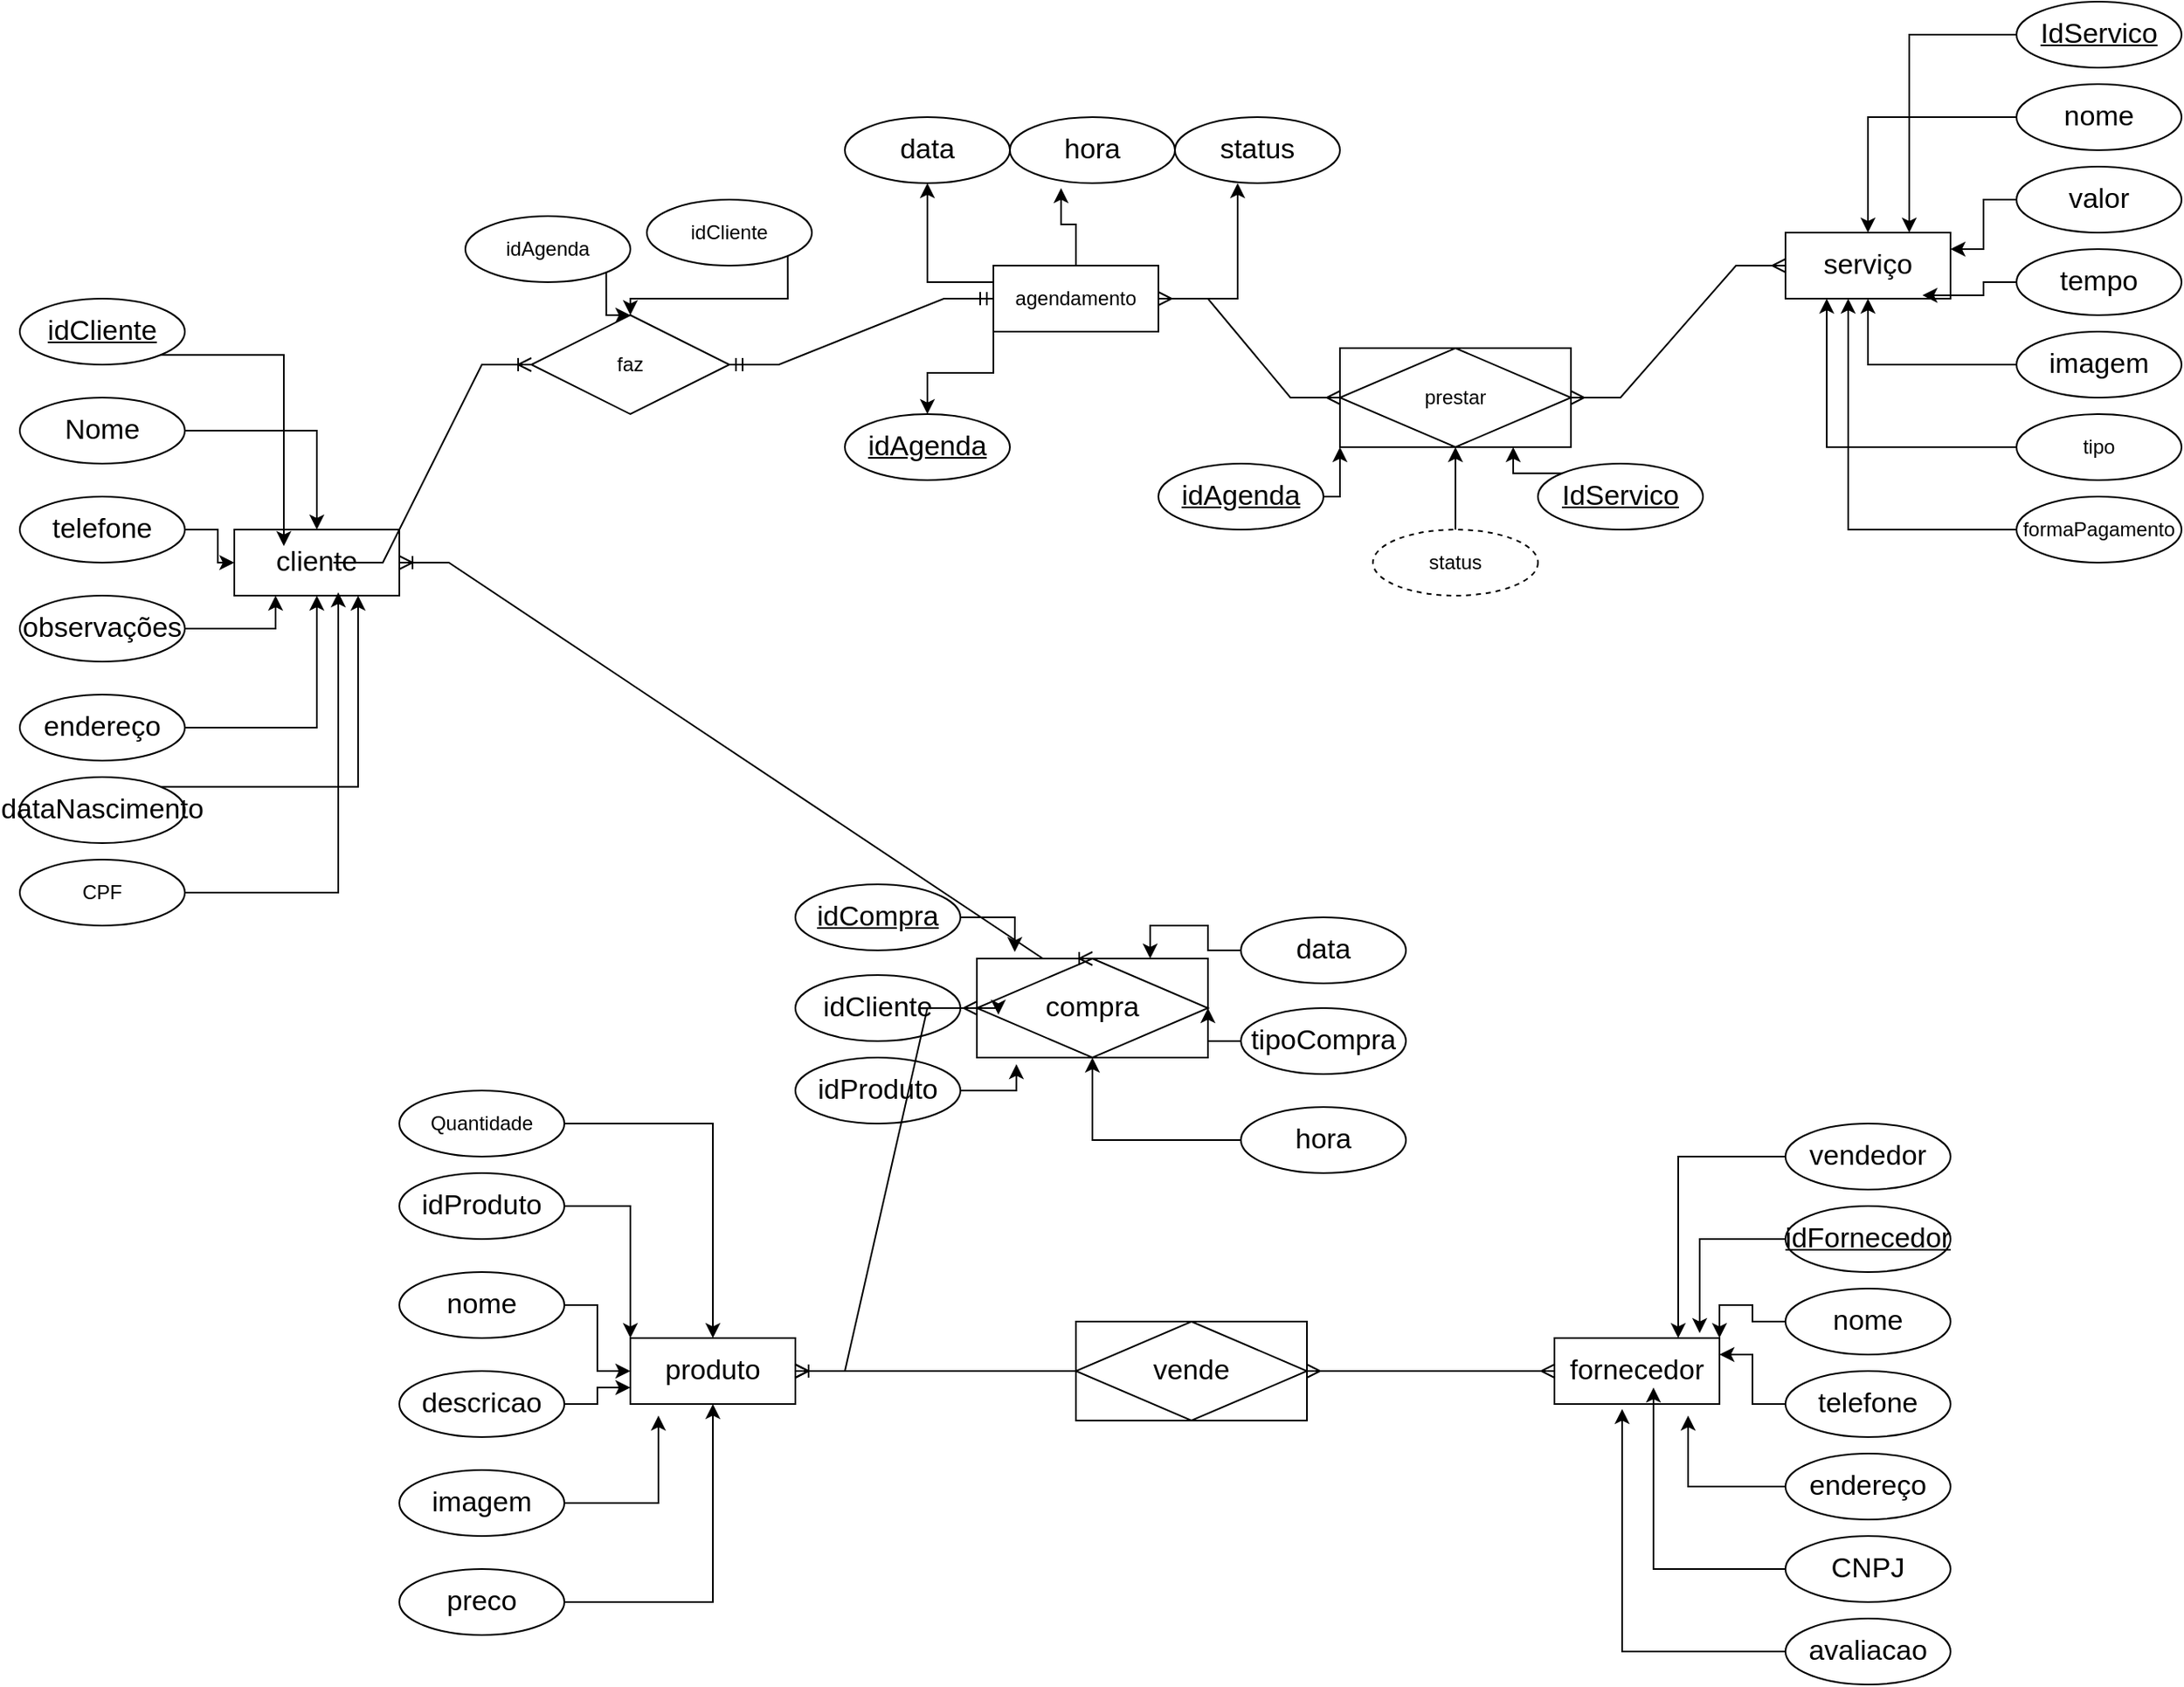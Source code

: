 <mxfile version="22.0.8" type="device" pages="3">
  <diagram id="R2lEEEUBdFMjLlhIrx00" name="cliente1.0">
    <mxGraphModel dx="1434" dy="1742" grid="1" gridSize="10" guides="1" tooltips="1" connect="1" arrows="1" fold="1" page="1" pageScale="1" pageWidth="1600" pageHeight="900" math="0" shadow="0" extFonts="Permanent Marker^https://fonts.googleapis.com/css?family=Permanent+Marker">
      <root>
        <mxCell id="0" />
        <mxCell id="1" parent="0" />
        <mxCell id="TwkC1NmpLkqNrRIjaPah-1" value="cliente" style="whiteSpace=wrap;html=1;align=center;fontSize=17;" parent="1" vertex="1">
          <mxGeometry x="260" y="-240" width="100" height="40" as="geometry" />
        </mxCell>
        <mxCell id="TwkC1NmpLkqNrRIjaPah-2" value="produto" style="whiteSpace=wrap;html=1;align=center;fontSize=17;" parent="1" vertex="1">
          <mxGeometry x="500" y="250" width="100" height="40" as="geometry" />
        </mxCell>
        <mxCell id="TwkC1NmpLkqNrRIjaPah-3" value="serviço" style="whiteSpace=wrap;html=1;align=center;fontSize=17;" parent="1" vertex="1">
          <mxGeometry x="1200" y="-420" width="100" height="40" as="geometry" />
        </mxCell>
        <mxCell id="TwkC1NmpLkqNrRIjaPah-12" style="edgeStyle=orthogonalEdgeStyle;rounded=0;orthogonalLoop=1;jettySize=auto;html=1;exitX=1;exitY=0.5;exitDx=0;exitDy=0;fontSize=17;" parent="1" source="TwkC1NmpLkqNrRIjaPah-6" target="TwkC1NmpLkqNrRIjaPah-1" edge="1">
          <mxGeometry relative="1" as="geometry" />
        </mxCell>
        <mxCell id="TwkC1NmpLkqNrRIjaPah-6" value="Nome" style="ellipse;whiteSpace=wrap;html=1;align=center;fontSize=17;" parent="1" vertex="1">
          <mxGeometry x="130" y="-320" width="100" height="40" as="geometry" />
        </mxCell>
        <mxCell id="TwkC1NmpLkqNrRIjaPah-7" value="idCliente" style="ellipse;whiteSpace=wrap;html=1;align=center;fontStyle=4;fontSize=17;" parent="1" vertex="1">
          <mxGeometry x="130" y="-380" width="100" height="40" as="geometry" />
        </mxCell>
        <mxCell id="TwkC1NmpLkqNrRIjaPah-15" style="edgeStyle=orthogonalEdgeStyle;rounded=0;orthogonalLoop=1;jettySize=auto;html=1;exitX=1;exitY=0.5;exitDx=0;exitDy=0;entryX=0.5;entryY=1;entryDx=0;entryDy=0;fontSize=17;" parent="1" source="TwkC1NmpLkqNrRIjaPah-8" target="TwkC1NmpLkqNrRIjaPah-1" edge="1">
          <mxGeometry relative="1" as="geometry" />
        </mxCell>
        <mxCell id="TwkC1NmpLkqNrRIjaPah-8" value="endereço" style="ellipse;whiteSpace=wrap;html=1;align=center;fontSize=17;" parent="1" vertex="1">
          <mxGeometry x="130" y="-140" width="100" height="40" as="geometry" />
        </mxCell>
        <mxCell id="TwkC1NmpLkqNrRIjaPah-13" style="edgeStyle=orthogonalEdgeStyle;rounded=0;orthogonalLoop=1;jettySize=auto;html=1;exitX=1;exitY=0.5;exitDx=0;exitDy=0;fontSize=17;" parent="1" source="TwkC1NmpLkqNrRIjaPah-9" target="TwkC1NmpLkqNrRIjaPah-1" edge="1">
          <mxGeometry relative="1" as="geometry" />
        </mxCell>
        <mxCell id="TwkC1NmpLkqNrRIjaPah-9" value="telefone" style="ellipse;whiteSpace=wrap;html=1;align=center;fontSize=17;" parent="1" vertex="1">
          <mxGeometry x="130" y="-260" width="100" height="40" as="geometry" />
        </mxCell>
        <mxCell id="TwkC1NmpLkqNrRIjaPah-14" style="edgeStyle=orthogonalEdgeStyle;rounded=0;orthogonalLoop=1;jettySize=auto;html=1;exitX=1;exitY=0.5;exitDx=0;exitDy=0;entryX=0.25;entryY=1;entryDx=0;entryDy=0;fontSize=17;" parent="1" source="TwkC1NmpLkqNrRIjaPah-10" target="TwkC1NmpLkqNrRIjaPah-1" edge="1">
          <mxGeometry relative="1" as="geometry" />
        </mxCell>
        <mxCell id="TwkC1NmpLkqNrRIjaPah-10" value="observações" style="ellipse;whiteSpace=wrap;html=1;align=center;fontSize=17;" parent="1" vertex="1">
          <mxGeometry x="130" y="-200" width="100" height="40" as="geometry" />
        </mxCell>
        <mxCell id="TwkC1NmpLkqNrRIjaPah-11" style="edgeStyle=orthogonalEdgeStyle;rounded=0;orthogonalLoop=1;jettySize=auto;html=1;exitX=1;exitY=1;exitDx=0;exitDy=0;entryX=0.3;entryY=0.25;entryDx=0;entryDy=0;entryPerimeter=0;fontSize=17;" parent="1" source="TwkC1NmpLkqNrRIjaPah-7" target="TwkC1NmpLkqNrRIjaPah-1" edge="1">
          <mxGeometry relative="1" as="geometry" />
        </mxCell>
        <mxCell id="TwkC1NmpLkqNrRIjaPah-23" style="edgeStyle=orthogonalEdgeStyle;rounded=0;orthogonalLoop=1;jettySize=auto;html=1;exitX=0;exitY=0.5;exitDx=0;exitDy=0;entryX=0.5;entryY=0;entryDx=0;entryDy=0;fontSize=17;" parent="1" source="TwkC1NmpLkqNrRIjaPah-16" target="TwkC1NmpLkqNrRIjaPah-3" edge="1">
          <mxGeometry relative="1" as="geometry" />
        </mxCell>
        <mxCell id="TwkC1NmpLkqNrRIjaPah-16" value="nome" style="ellipse;whiteSpace=wrap;html=1;align=center;fontSize=17;" parent="1" vertex="1">
          <mxGeometry x="1340" y="-510" width="100" height="40" as="geometry" />
        </mxCell>
        <mxCell id="TwkC1NmpLkqNrRIjaPah-22" style="edgeStyle=orthogonalEdgeStyle;rounded=0;orthogonalLoop=1;jettySize=auto;html=1;exitX=0;exitY=0.5;exitDx=0;exitDy=0;entryX=0.75;entryY=0;entryDx=0;entryDy=0;fontSize=17;" parent="1" source="TwkC1NmpLkqNrRIjaPah-17" target="TwkC1NmpLkqNrRIjaPah-3" edge="1">
          <mxGeometry relative="1" as="geometry" />
        </mxCell>
        <mxCell id="TwkC1NmpLkqNrRIjaPah-17" value="IdServico" style="ellipse;whiteSpace=wrap;html=1;align=center;fontStyle=4;fontSize=17;" parent="1" vertex="1">
          <mxGeometry x="1340" y="-560" width="100" height="40" as="geometry" />
        </mxCell>
        <mxCell id="TwkC1NmpLkqNrRIjaPah-24" style="edgeStyle=orthogonalEdgeStyle;rounded=0;orthogonalLoop=1;jettySize=auto;html=1;exitX=0;exitY=0.5;exitDx=0;exitDy=0;entryX=1;entryY=0.25;entryDx=0;entryDy=0;fontSize=17;" parent="1" source="TwkC1NmpLkqNrRIjaPah-18" target="TwkC1NmpLkqNrRIjaPah-3" edge="1">
          <mxGeometry relative="1" as="geometry" />
        </mxCell>
        <mxCell id="TwkC1NmpLkqNrRIjaPah-18" value="valor" style="ellipse;whiteSpace=wrap;html=1;align=center;fontSize=17;" parent="1" vertex="1">
          <mxGeometry x="1340" y="-460" width="100" height="40" as="geometry" />
        </mxCell>
        <mxCell id="TwkC1NmpLkqNrRIjaPah-19" value="tempo" style="ellipse;whiteSpace=wrap;html=1;align=center;fontSize=17;" parent="1" vertex="1">
          <mxGeometry x="1340" y="-410" width="100" height="40" as="geometry" />
        </mxCell>
        <mxCell id="TwkC1NmpLkqNrRIjaPah-26" style="edgeStyle=orthogonalEdgeStyle;rounded=0;orthogonalLoop=1;jettySize=auto;html=1;exitX=0;exitY=0.5;exitDx=0;exitDy=0;entryX=0.5;entryY=1;entryDx=0;entryDy=0;fontSize=17;" parent="1" source="TwkC1NmpLkqNrRIjaPah-21" target="TwkC1NmpLkqNrRIjaPah-3" edge="1">
          <mxGeometry relative="1" as="geometry" />
        </mxCell>
        <mxCell id="TwkC1NmpLkqNrRIjaPah-21" value="imagem" style="ellipse;whiteSpace=wrap;html=1;align=center;fontSize=17;" parent="1" vertex="1">
          <mxGeometry x="1340" y="-360" width="100" height="40" as="geometry" />
        </mxCell>
        <mxCell id="TwkC1NmpLkqNrRIjaPah-25" style="edgeStyle=orthogonalEdgeStyle;rounded=0;orthogonalLoop=1;jettySize=auto;html=1;exitX=0;exitY=0.5;exitDx=0;exitDy=0;entryX=0.83;entryY=0.95;entryDx=0;entryDy=0;entryPerimeter=0;fontSize=17;" parent="1" source="TwkC1NmpLkqNrRIjaPah-19" target="TwkC1NmpLkqNrRIjaPah-3" edge="1">
          <mxGeometry relative="1" as="geometry" />
        </mxCell>
        <mxCell id="TwkC1NmpLkqNrRIjaPah-29" value="status" style="ellipse;whiteSpace=wrap;html=1;align=center;fontStyle=0;fontSize=17;" parent="1" vertex="1">
          <mxGeometry x="830" y="-490" width="100" height="40" as="geometry" />
        </mxCell>
        <mxCell id="TwkC1NmpLkqNrRIjaPah-38" style="edgeStyle=orthogonalEdgeStyle;rounded=0;orthogonalLoop=1;jettySize=auto;html=1;exitX=0;exitY=0.25;exitDx=0;exitDy=0;fontSize=17;" parent="1" source="TwkC1NmpLkqNrRIjaPah-102" target="TwkC1NmpLkqNrRIjaPah-33" edge="1">
          <mxGeometry relative="1" as="geometry">
            <mxPoint x="710" y="-390" as="sourcePoint" />
          </mxGeometry>
        </mxCell>
        <mxCell id="TwkC1NmpLkqNrRIjaPah-44" style="edgeStyle=orthogonalEdgeStyle;rounded=0;orthogonalLoop=1;jettySize=auto;html=1;exitX=0;exitY=1;exitDx=0;exitDy=0;fontSize=17;" parent="1" source="TwkC1NmpLkqNrRIjaPah-102" target="TwkC1NmpLkqNrRIjaPah-37" edge="1">
          <mxGeometry relative="1" as="geometry">
            <mxPoint x="710" y="-360" as="sourcePoint" />
          </mxGeometry>
        </mxCell>
        <mxCell id="TwkC1NmpLkqNrRIjaPah-33" value="data" style="ellipse;whiteSpace=wrap;html=1;align=center;fontSize=17;" parent="1" vertex="1">
          <mxGeometry x="630" y="-490" width="100" height="40" as="geometry" />
        </mxCell>
        <mxCell id="TwkC1NmpLkqNrRIjaPah-34" value="hora" style="ellipse;whiteSpace=wrap;html=1;align=center;fontSize=17;" parent="1" vertex="1">
          <mxGeometry x="730" y="-490" width="100" height="40" as="geometry" />
        </mxCell>
        <mxCell id="TwkC1NmpLkqNrRIjaPah-37" value="idAgenda" style="ellipse;whiteSpace=wrap;html=1;align=center;fontStyle=4;fontSize=17;" parent="1" vertex="1">
          <mxGeometry x="630" y="-310" width="100" height="40" as="geometry" />
        </mxCell>
        <mxCell id="TwkC1NmpLkqNrRIjaPah-39" style="edgeStyle=orthogonalEdgeStyle;rounded=0;orthogonalLoop=1;jettySize=auto;html=1;entryX=0.31;entryY=1.075;entryDx=0;entryDy=0;entryPerimeter=0;fontSize=17;" parent="1" source="TwkC1NmpLkqNrRIjaPah-102" target="TwkC1NmpLkqNrRIjaPah-34" edge="1">
          <mxGeometry relative="1" as="geometry">
            <mxPoint x="745" y="-420" as="sourcePoint" />
          </mxGeometry>
        </mxCell>
        <mxCell id="TwkC1NmpLkqNrRIjaPah-41" style="edgeStyle=orthogonalEdgeStyle;rounded=0;orthogonalLoop=1;jettySize=auto;html=1;entryX=0.38;entryY=1;entryDx=0;entryDy=0;entryPerimeter=0;fontSize=17;" parent="1" source="TwkC1NmpLkqNrRIjaPah-102" target="TwkC1NmpLkqNrRIjaPah-29" edge="1">
          <mxGeometry relative="1" as="geometry">
            <mxPoint x="815" y="-420" as="sourcePoint" />
          </mxGeometry>
        </mxCell>
        <mxCell id="TwkC1NmpLkqNrRIjaPah-50" style="edgeStyle=orthogonalEdgeStyle;rounded=0;orthogonalLoop=1;jettySize=auto;html=1;exitX=1;exitY=0.5;exitDx=0;exitDy=0;entryX=0;entryY=0;entryDx=0;entryDy=0;fontSize=17;" parent="1" source="TwkC1NmpLkqNrRIjaPah-45" target="TwkC1NmpLkqNrRIjaPah-2" edge="1">
          <mxGeometry relative="1" as="geometry" />
        </mxCell>
        <mxCell id="TwkC1NmpLkqNrRIjaPah-45" value="idProduto" style="ellipse;whiteSpace=wrap;html=1;align=center;fontSize=17;" parent="1" vertex="1">
          <mxGeometry x="360" y="150" width="100" height="40" as="geometry" />
        </mxCell>
        <mxCell id="TwkC1NmpLkqNrRIjaPah-51" style="edgeStyle=orthogonalEdgeStyle;rounded=0;orthogonalLoop=1;jettySize=auto;html=1;exitX=1;exitY=0.5;exitDx=0;exitDy=0;fontSize=17;" parent="1" source="TwkC1NmpLkqNrRIjaPah-46" target="TwkC1NmpLkqNrRIjaPah-2" edge="1">
          <mxGeometry relative="1" as="geometry" />
        </mxCell>
        <mxCell id="TwkC1NmpLkqNrRIjaPah-46" value="nome" style="ellipse;whiteSpace=wrap;html=1;align=center;fontSize=17;" parent="1" vertex="1">
          <mxGeometry x="360" y="210" width="100" height="40" as="geometry" />
        </mxCell>
        <mxCell id="TwkC1NmpLkqNrRIjaPah-52" style="edgeStyle=orthogonalEdgeStyle;rounded=0;orthogonalLoop=1;jettySize=auto;html=1;exitX=1;exitY=0.5;exitDx=0;exitDy=0;entryX=0;entryY=0.75;entryDx=0;entryDy=0;fontSize=17;" parent="1" source="TwkC1NmpLkqNrRIjaPah-47" target="TwkC1NmpLkqNrRIjaPah-2" edge="1">
          <mxGeometry relative="1" as="geometry" />
        </mxCell>
        <mxCell id="TwkC1NmpLkqNrRIjaPah-47" value="descricao" style="ellipse;whiteSpace=wrap;html=1;align=center;fontSize=17;" parent="1" vertex="1">
          <mxGeometry x="360" y="270" width="100" height="40" as="geometry" />
        </mxCell>
        <mxCell id="TwkC1NmpLkqNrRIjaPah-48" value="imagem" style="ellipse;whiteSpace=wrap;html=1;align=center;fontSize=17;" parent="1" vertex="1">
          <mxGeometry x="360" y="330" width="100" height="40" as="geometry" />
        </mxCell>
        <mxCell id="TwkC1NmpLkqNrRIjaPah-54" style="edgeStyle=orthogonalEdgeStyle;rounded=0;orthogonalLoop=1;jettySize=auto;html=1;exitX=1;exitY=0.5;exitDx=0;exitDy=0;fontSize=17;" parent="1" source="TwkC1NmpLkqNrRIjaPah-49" target="TwkC1NmpLkqNrRIjaPah-2" edge="1">
          <mxGeometry relative="1" as="geometry" />
        </mxCell>
        <mxCell id="TwkC1NmpLkqNrRIjaPah-49" value="preco" style="ellipse;whiteSpace=wrap;html=1;align=center;fontSize=17;" parent="1" vertex="1">
          <mxGeometry x="360" y="390" width="100" height="40" as="geometry" />
        </mxCell>
        <mxCell id="TwkC1NmpLkqNrRIjaPah-53" style="edgeStyle=orthogonalEdgeStyle;rounded=0;orthogonalLoop=1;jettySize=auto;html=1;exitX=1;exitY=0.5;exitDx=0;exitDy=0;entryX=0.17;entryY=1.175;entryDx=0;entryDy=0;entryPerimeter=0;fontSize=17;" parent="1" source="TwkC1NmpLkqNrRIjaPah-48" target="TwkC1NmpLkqNrRIjaPah-2" edge="1">
          <mxGeometry relative="1" as="geometry" />
        </mxCell>
        <mxCell id="TwkC1NmpLkqNrRIjaPah-56" value="compra" style="shape=associativeEntity;whiteSpace=wrap;html=1;align=center;fontSize=17;" parent="1" vertex="1">
          <mxGeometry x="710" y="20" width="140" height="60" as="geometry" />
        </mxCell>
        <mxCell id="TwkC1NmpLkqNrRIjaPah-59" value="idCompra" style="ellipse;whiteSpace=wrap;html=1;align=center;fontStyle=4;fontSize=17;" parent="1" vertex="1">
          <mxGeometry x="600" y="-25" width="100" height="40" as="geometry" />
        </mxCell>
        <mxCell id="TwkC1NmpLkqNrRIjaPah-70" style="edgeStyle=orthogonalEdgeStyle;rounded=0;orthogonalLoop=1;jettySize=auto;html=1;exitX=0;exitY=0.5;exitDx=0;exitDy=0;entryX=0.75;entryY=0;entryDx=0;entryDy=0;fontSize=17;" parent="1" source="TwkC1NmpLkqNrRIjaPah-60" target="TwkC1NmpLkqNrRIjaPah-56" edge="1">
          <mxGeometry relative="1" as="geometry" />
        </mxCell>
        <mxCell id="TwkC1NmpLkqNrRIjaPah-60" value="data" style="ellipse;whiteSpace=wrap;html=1;align=center;fontSize=17;" parent="1" vertex="1">
          <mxGeometry x="870" y="-5" width="100" height="40" as="geometry" />
        </mxCell>
        <mxCell id="TwkC1NmpLkqNrRIjaPah-68" style="edgeStyle=orthogonalEdgeStyle;rounded=0;orthogonalLoop=1;jettySize=auto;html=1;exitX=0;exitY=0.5;exitDx=0;exitDy=0;fontSize=17;" parent="1" source="TwkC1NmpLkqNrRIjaPah-61" target="TwkC1NmpLkqNrRIjaPah-56" edge="1">
          <mxGeometry relative="1" as="geometry" />
        </mxCell>
        <mxCell id="TwkC1NmpLkqNrRIjaPah-61" value="hora" style="ellipse;whiteSpace=wrap;html=1;align=center;fontSize=17;" parent="1" vertex="1">
          <mxGeometry x="870" y="110" width="100" height="40" as="geometry" />
        </mxCell>
        <mxCell id="TwkC1NmpLkqNrRIjaPah-69" style="edgeStyle=orthogonalEdgeStyle;rounded=0;orthogonalLoop=1;jettySize=auto;html=1;exitX=0;exitY=0.5;exitDx=0;exitDy=0;fontSize=17;" parent="1" source="TwkC1NmpLkqNrRIjaPah-62" target="TwkC1NmpLkqNrRIjaPah-56" edge="1">
          <mxGeometry relative="1" as="geometry" />
        </mxCell>
        <mxCell id="TwkC1NmpLkqNrRIjaPah-62" value="tipoCompra" style="ellipse;whiteSpace=wrap;html=1;align=center;fontSize=17;" parent="1" vertex="1">
          <mxGeometry x="870" y="50" width="100" height="40" as="geometry" />
        </mxCell>
        <mxCell id="TwkC1NmpLkqNrRIjaPah-63" value="idProduto" style="ellipse;whiteSpace=wrap;html=1;align=center;fontSize=17;" parent="1" vertex="1">
          <mxGeometry x="600" y="80" width="100" height="40" as="geometry" />
        </mxCell>
        <mxCell id="TwkC1NmpLkqNrRIjaPah-64" value="idCliente" style="ellipse;whiteSpace=wrap;html=1;align=center;fontSize=17;" parent="1" vertex="1">
          <mxGeometry x="600" y="30" width="100" height="40" as="geometry" />
        </mxCell>
        <mxCell id="TwkC1NmpLkqNrRIjaPah-65" style="edgeStyle=orthogonalEdgeStyle;rounded=0;orthogonalLoop=1;jettySize=auto;html=1;exitX=1;exitY=0.5;exitDx=0;exitDy=0;entryX=0.164;entryY=-0.067;entryDx=0;entryDy=0;entryPerimeter=0;fontSize=17;" parent="1" source="TwkC1NmpLkqNrRIjaPah-59" target="TwkC1NmpLkqNrRIjaPah-56" edge="1">
          <mxGeometry relative="1" as="geometry" />
        </mxCell>
        <mxCell id="TwkC1NmpLkqNrRIjaPah-66" style="edgeStyle=orthogonalEdgeStyle;rounded=0;orthogonalLoop=1;jettySize=auto;html=1;exitX=1;exitY=0.5;exitDx=0;exitDy=0;entryX=0.093;entryY=0.567;entryDx=0;entryDy=0;entryPerimeter=0;fontSize=17;" parent="1" source="TwkC1NmpLkqNrRIjaPah-64" target="TwkC1NmpLkqNrRIjaPah-56" edge="1">
          <mxGeometry relative="1" as="geometry" />
        </mxCell>
        <mxCell id="TwkC1NmpLkqNrRIjaPah-67" style="edgeStyle=orthogonalEdgeStyle;rounded=0;orthogonalLoop=1;jettySize=auto;html=1;exitX=1;exitY=0.5;exitDx=0;exitDy=0;entryX=0.171;entryY=1.067;entryDx=0;entryDy=0;entryPerimeter=0;fontSize=17;" parent="1" source="TwkC1NmpLkqNrRIjaPah-63" target="TwkC1NmpLkqNrRIjaPah-56" edge="1">
          <mxGeometry relative="1" as="geometry" />
        </mxCell>
        <mxCell id="TwkC1NmpLkqNrRIjaPah-72" style="edgeStyle=orthogonalEdgeStyle;rounded=0;orthogonalLoop=1;jettySize=auto;html=1;exitX=1;exitY=0;exitDx=0;exitDy=0;entryX=0.75;entryY=1;entryDx=0;entryDy=0;fontSize=17;" parent="1" source="TwkC1NmpLkqNrRIjaPah-71" target="TwkC1NmpLkqNrRIjaPah-1" edge="1">
          <mxGeometry relative="1" as="geometry" />
        </mxCell>
        <mxCell id="TwkC1NmpLkqNrRIjaPah-71" value="dataNascimento" style="ellipse;whiteSpace=wrap;html=1;align=center;fontSize=17;" parent="1" vertex="1">
          <mxGeometry x="130" y="-90" width="100" height="40" as="geometry" />
        </mxCell>
        <mxCell id="TwkC1NmpLkqNrRIjaPah-74" value="fornecedor" style="whiteSpace=wrap;html=1;align=center;fontSize=17;" parent="1" vertex="1">
          <mxGeometry x="1060" y="250" width="100" height="40" as="geometry" />
        </mxCell>
        <mxCell id="TwkC1NmpLkqNrRIjaPah-75" value="idFornecedor&lt;span style=&quot;font-size: 17px;&quot;&gt;&lt;br style=&quot;font-size: 17px;&quot;&gt;&lt;/span&gt;" style="ellipse;whiteSpace=wrap;html=1;align=center;fontStyle=4;fontSize=17;" parent="1" vertex="1">
          <mxGeometry x="1200" y="170" width="100" height="40" as="geometry" />
        </mxCell>
        <mxCell id="TwkC1NmpLkqNrRIjaPah-84" style="edgeStyle=orthogonalEdgeStyle;rounded=0;orthogonalLoop=1;jettySize=auto;html=1;exitX=0;exitY=0.5;exitDx=0;exitDy=0;entryX=1;entryY=0;entryDx=0;entryDy=0;fontSize=17;" parent="1" source="TwkC1NmpLkqNrRIjaPah-76" target="TwkC1NmpLkqNrRIjaPah-74" edge="1">
          <mxGeometry relative="1" as="geometry" />
        </mxCell>
        <mxCell id="TwkC1NmpLkqNrRIjaPah-76" value="nome" style="ellipse;whiteSpace=wrap;html=1;align=center;fontSize=17;" parent="1" vertex="1">
          <mxGeometry x="1200" y="220" width="100" height="40" as="geometry" />
        </mxCell>
        <mxCell id="TwkC1NmpLkqNrRIjaPah-85" style="edgeStyle=orthogonalEdgeStyle;rounded=0;orthogonalLoop=1;jettySize=auto;html=1;exitX=0;exitY=0.5;exitDx=0;exitDy=0;entryX=1;entryY=0.25;entryDx=0;entryDy=0;fontSize=17;" parent="1" source="TwkC1NmpLkqNrRIjaPah-77" target="TwkC1NmpLkqNrRIjaPah-74" edge="1">
          <mxGeometry relative="1" as="geometry" />
        </mxCell>
        <mxCell id="TwkC1NmpLkqNrRIjaPah-77" value="telefone" style="ellipse;whiteSpace=wrap;html=1;align=center;fontSize=17;" parent="1" vertex="1">
          <mxGeometry x="1200" y="270" width="100" height="40" as="geometry" />
        </mxCell>
        <mxCell id="TwkC1NmpLkqNrRIjaPah-78" value="endereço" style="ellipse;whiteSpace=wrap;html=1;align=center;fontSize=17;" parent="1" vertex="1">
          <mxGeometry x="1200" y="320" width="100" height="40" as="geometry" />
        </mxCell>
        <mxCell id="TwkC1NmpLkqNrRIjaPah-79" value="CNPJ" style="ellipse;whiteSpace=wrap;html=1;align=center;fontSize=17;" parent="1" vertex="1">
          <mxGeometry x="1200" y="370" width="100" height="40" as="geometry" />
        </mxCell>
        <mxCell id="TwkC1NmpLkqNrRIjaPah-80" value="avaliacao" style="ellipse;whiteSpace=wrap;html=1;align=center;fontSize=17;" parent="1" vertex="1">
          <mxGeometry x="1200" y="420" width="100" height="40" as="geometry" />
        </mxCell>
        <mxCell id="TwkC1NmpLkqNrRIjaPah-82" style="edgeStyle=orthogonalEdgeStyle;rounded=0;orthogonalLoop=1;jettySize=auto;html=1;exitX=0;exitY=0.5;exitDx=0;exitDy=0;entryX=0.75;entryY=0;entryDx=0;entryDy=0;fontSize=17;" parent="1" source="TwkC1NmpLkqNrRIjaPah-81" target="TwkC1NmpLkqNrRIjaPah-74" edge="1">
          <mxGeometry relative="1" as="geometry" />
        </mxCell>
        <mxCell id="TwkC1NmpLkqNrRIjaPah-81" value="vendedor" style="ellipse;whiteSpace=wrap;html=1;align=center;fontSize=17;" parent="1" vertex="1">
          <mxGeometry x="1200" y="120" width="100" height="40" as="geometry" />
        </mxCell>
        <mxCell id="TwkC1NmpLkqNrRIjaPah-83" style="edgeStyle=orthogonalEdgeStyle;rounded=0;orthogonalLoop=1;jettySize=auto;html=1;exitX=0;exitY=0.5;exitDx=0;exitDy=0;entryX=0.88;entryY=-0.075;entryDx=0;entryDy=0;entryPerimeter=0;fontSize=17;" parent="1" source="TwkC1NmpLkqNrRIjaPah-75" target="TwkC1NmpLkqNrRIjaPah-74" edge="1">
          <mxGeometry relative="1" as="geometry" />
        </mxCell>
        <mxCell id="TwkC1NmpLkqNrRIjaPah-86" style="edgeStyle=orthogonalEdgeStyle;rounded=0;orthogonalLoop=1;jettySize=auto;html=1;exitX=0;exitY=0.5;exitDx=0;exitDy=0;entryX=0.81;entryY=1.175;entryDx=0;entryDy=0;entryPerimeter=0;fontSize=17;" parent="1" source="TwkC1NmpLkqNrRIjaPah-78" target="TwkC1NmpLkqNrRIjaPah-74" edge="1">
          <mxGeometry relative="1" as="geometry" />
        </mxCell>
        <mxCell id="TwkC1NmpLkqNrRIjaPah-87" style="edgeStyle=orthogonalEdgeStyle;rounded=0;orthogonalLoop=1;jettySize=auto;html=1;exitX=0;exitY=0.5;exitDx=0;exitDy=0;entryX=0.6;entryY=0.75;entryDx=0;entryDy=0;entryPerimeter=0;fontSize=17;" parent="1" source="TwkC1NmpLkqNrRIjaPah-79" target="TwkC1NmpLkqNrRIjaPah-74" edge="1">
          <mxGeometry relative="1" as="geometry" />
        </mxCell>
        <mxCell id="TwkC1NmpLkqNrRIjaPah-88" style="edgeStyle=orthogonalEdgeStyle;rounded=0;orthogonalLoop=1;jettySize=auto;html=1;exitX=0;exitY=0.5;exitDx=0;exitDy=0;entryX=0.41;entryY=1.075;entryDx=0;entryDy=0;entryPerimeter=0;fontSize=17;" parent="1" source="TwkC1NmpLkqNrRIjaPah-80" target="TwkC1NmpLkqNrRIjaPah-74" edge="1">
          <mxGeometry relative="1" as="geometry" />
        </mxCell>
        <mxCell id="TwkC1NmpLkqNrRIjaPah-89" value="vende" style="shape=associativeEntity;whiteSpace=wrap;html=1;align=center;fontSize=17;" parent="1" vertex="1">
          <mxGeometry x="770" y="240" width="140" height="60" as="geometry" />
        </mxCell>
        <mxCell id="TwkC1NmpLkqNrRIjaPah-91" value="" style="edgeStyle=entityRelationEdgeStyle;fontSize=17;html=1;endArrow=ERoneToMany;rounded=0;entryX=1;entryY=0.5;entryDx=0;entryDy=0;exitX=0;exitY=0.5;exitDx=0;exitDy=0;" parent="1" source="TwkC1NmpLkqNrRIjaPah-89" target="TwkC1NmpLkqNrRIjaPah-2" edge="1">
          <mxGeometry width="100" height="100" relative="1" as="geometry">
            <mxPoint x="690" y="480" as="sourcePoint" />
            <mxPoint x="790" y="380" as="targetPoint" />
          </mxGeometry>
        </mxCell>
        <mxCell id="TwkC1NmpLkqNrRIjaPah-94" style="edgeStyle=orthogonalEdgeStyle;rounded=0;orthogonalLoop=1;jettySize=auto;html=1;exitX=0;exitY=0.5;exitDx=0;exitDy=0;entryX=0.25;entryY=1;entryDx=0;entryDy=0;" parent="1" source="TwkC1NmpLkqNrRIjaPah-93" target="TwkC1NmpLkqNrRIjaPah-3" edge="1">
          <mxGeometry relative="1" as="geometry" />
        </mxCell>
        <mxCell id="TwkC1NmpLkqNrRIjaPah-93" value="tipo" style="ellipse;whiteSpace=wrap;html=1;align=center;" parent="1" vertex="1">
          <mxGeometry x="1340" y="-310" width="100" height="40" as="geometry" />
        </mxCell>
        <mxCell id="TwkC1NmpLkqNrRIjaPah-95" value="CPF" style="ellipse;whiteSpace=wrap;html=1;align=center;" parent="1" vertex="1">
          <mxGeometry x="130" y="-40" width="100" height="40" as="geometry" />
        </mxCell>
        <mxCell id="TwkC1NmpLkqNrRIjaPah-97" style="edgeStyle=orthogonalEdgeStyle;rounded=0;orthogonalLoop=1;jettySize=auto;html=1;exitX=1;exitY=0.5;exitDx=0;exitDy=0;entryX=0.63;entryY=0.95;entryDx=0;entryDy=0;entryPerimeter=0;" parent="1" source="TwkC1NmpLkqNrRIjaPah-95" target="TwkC1NmpLkqNrRIjaPah-1" edge="1">
          <mxGeometry relative="1" as="geometry" />
        </mxCell>
        <mxCell id="TwkC1NmpLkqNrRIjaPah-99" style="edgeStyle=orthogonalEdgeStyle;rounded=0;orthogonalLoop=1;jettySize=auto;html=1;exitX=1;exitY=0.5;exitDx=0;exitDy=0;" parent="1" source="TwkC1NmpLkqNrRIjaPah-98" target="TwkC1NmpLkqNrRIjaPah-2" edge="1">
          <mxGeometry relative="1" as="geometry" />
        </mxCell>
        <mxCell id="TwkC1NmpLkqNrRIjaPah-98" value="Quantidade" style="ellipse;whiteSpace=wrap;html=1;align=center;" parent="1" vertex="1">
          <mxGeometry x="360" y="100" width="100" height="40" as="geometry" />
        </mxCell>
        <mxCell id="TwkC1NmpLkqNrRIjaPah-100" value="formaPagamento" style="ellipse;whiteSpace=wrap;html=1;align=center;" parent="1" vertex="1">
          <mxGeometry x="1340" y="-260" width="100" height="40" as="geometry" />
        </mxCell>
        <mxCell id="TwkC1NmpLkqNrRIjaPah-101" style="edgeStyle=orthogonalEdgeStyle;rounded=0;orthogonalLoop=1;jettySize=auto;html=1;exitX=0;exitY=0.5;exitDx=0;exitDy=0;entryX=0.38;entryY=1;entryDx=0;entryDy=0;entryPerimeter=0;" parent="1" source="TwkC1NmpLkqNrRIjaPah-100" target="TwkC1NmpLkqNrRIjaPah-3" edge="1">
          <mxGeometry relative="1" as="geometry" />
        </mxCell>
        <mxCell id="TwkC1NmpLkqNrRIjaPah-102" value="agendamento" style="whiteSpace=wrap;html=1;align=center;" parent="1" vertex="1">
          <mxGeometry x="720" y="-400" width="100" height="40" as="geometry" />
        </mxCell>
        <mxCell id="TwkC1NmpLkqNrRIjaPah-104" value="" style="edgeStyle=entityRelationEdgeStyle;fontSize=12;html=1;endArrow=ERoneToMany;rounded=0;exitX=0.8;exitY=0.5;exitDx=0;exitDy=0;exitPerimeter=0;" parent="1" target="TwkC1NmpLkqNrRIjaPah-111" edge="1">
          <mxGeometry width="100" height="100" relative="1" as="geometry">
            <mxPoint x="320" y="-220" as="sourcePoint" />
            <mxPoint x="450" y="-340" as="targetPoint" />
          </mxGeometry>
        </mxCell>
        <mxCell id="TwkC1NmpLkqNrRIjaPah-106" value="prestar" style="shape=associativeEntity;whiteSpace=wrap;html=1;align=center;" parent="1" vertex="1">
          <mxGeometry x="930" y="-350" width="140" height="60" as="geometry" />
        </mxCell>
        <mxCell id="TwkC1NmpLkqNrRIjaPah-114" style="edgeStyle=orthogonalEdgeStyle;rounded=0;orthogonalLoop=1;jettySize=auto;html=1;exitX=1;exitY=1;exitDx=0;exitDy=0;" parent="1" source="TwkC1NmpLkqNrRIjaPah-109" target="TwkC1NmpLkqNrRIjaPah-111" edge="1">
          <mxGeometry relative="1" as="geometry" />
        </mxCell>
        <mxCell id="TwkC1NmpLkqNrRIjaPah-109" value="idAgenda" style="ellipse;whiteSpace=wrap;html=1;align=center;" parent="1" vertex="1">
          <mxGeometry x="400" y="-430" width="100" height="40" as="geometry" />
        </mxCell>
        <mxCell id="TwkC1NmpLkqNrRIjaPah-115" style="edgeStyle=orthogonalEdgeStyle;rounded=0;orthogonalLoop=1;jettySize=auto;html=1;exitX=1;exitY=1;exitDx=0;exitDy=0;" parent="1" source="TwkC1NmpLkqNrRIjaPah-110" target="TwkC1NmpLkqNrRIjaPah-111" edge="1">
          <mxGeometry relative="1" as="geometry" />
        </mxCell>
        <mxCell id="TwkC1NmpLkqNrRIjaPah-110" value="idCliente" style="ellipse;whiteSpace=wrap;html=1;align=center;" parent="1" vertex="1">
          <mxGeometry x="510" y="-440" width="100" height="40" as="geometry" />
        </mxCell>
        <mxCell id="TwkC1NmpLkqNrRIjaPah-111" value="faz" style="shape=rhombus;perimeter=rhombusPerimeter;whiteSpace=wrap;html=1;align=center;" parent="1" vertex="1">
          <mxGeometry x="440" y="-370" width="120" height="60" as="geometry" />
        </mxCell>
        <mxCell id="TwkC1NmpLkqNrRIjaPah-112" value="" style="edgeStyle=entityRelationEdgeStyle;fontSize=12;html=1;endArrow=ERoneToMany;startArrow=ERoneToMany;rounded=0;entryX=0.5;entryY=0;entryDx=0;entryDy=0;" parent="1" source="TwkC1NmpLkqNrRIjaPah-1" target="TwkC1NmpLkqNrRIjaPah-56" edge="1">
          <mxGeometry width="100" height="100" relative="1" as="geometry">
            <mxPoint x="580" y="-60" as="sourcePoint" />
            <mxPoint x="680" y="-160" as="targetPoint" />
          </mxGeometry>
        </mxCell>
        <mxCell id="TwkC1NmpLkqNrRIjaPah-113" value="" style="edgeStyle=entityRelationEdgeStyle;fontSize=12;html=1;endArrow=ERmandOne;startArrow=ERmandOne;rounded=0;" parent="1" source="TwkC1NmpLkqNrRIjaPah-111" target="TwkC1NmpLkqNrRIjaPah-102" edge="1">
          <mxGeometry width="100" height="100" relative="1" as="geometry">
            <mxPoint x="510" y="-190" as="sourcePoint" />
            <mxPoint x="610" y="-290" as="targetPoint" />
          </mxGeometry>
        </mxCell>
        <mxCell id="TwkC1NmpLkqNrRIjaPah-116" value="" style="edgeStyle=entityRelationEdgeStyle;fontSize=12;html=1;endArrow=ERmany;startArrow=ERmany;rounded=0;" parent="1" source="TwkC1NmpLkqNrRIjaPah-102" target="TwkC1NmpLkqNrRIjaPah-106" edge="1">
          <mxGeometry width="100" height="100" relative="1" as="geometry">
            <mxPoint x="820" y="-120" as="sourcePoint" />
            <mxPoint x="920" y="-220" as="targetPoint" />
          </mxGeometry>
        </mxCell>
        <mxCell id="TwkC1NmpLkqNrRIjaPah-117" value="" style="edgeStyle=entityRelationEdgeStyle;fontSize=12;html=1;endArrow=ERmany;startArrow=ERmany;rounded=0;" parent="1" source="TwkC1NmpLkqNrRIjaPah-2" target="TwkC1NmpLkqNrRIjaPah-56" edge="1">
          <mxGeometry width="100" height="100" relative="1" as="geometry">
            <mxPoint x="640" y="240" as="sourcePoint" />
            <mxPoint x="740" y="140" as="targetPoint" />
          </mxGeometry>
        </mxCell>
        <mxCell id="TwkC1NmpLkqNrRIjaPah-118" value="" style="edgeStyle=entityRelationEdgeStyle;fontSize=12;html=1;endArrow=ERmany;startArrow=ERmany;rounded=0;" parent="1" source="TwkC1NmpLkqNrRIjaPah-89" target="TwkC1NmpLkqNrRIjaPah-74" edge="1">
          <mxGeometry width="100" height="100" relative="1" as="geometry">
            <mxPoint x="760" y="460" as="sourcePoint" />
            <mxPoint x="860" y="360" as="targetPoint" />
          </mxGeometry>
        </mxCell>
        <mxCell id="TwkC1NmpLkqNrRIjaPah-119" value="" style="edgeStyle=entityRelationEdgeStyle;fontSize=12;html=1;endArrow=ERmany;startArrow=ERmany;rounded=0;" parent="1" source="TwkC1NmpLkqNrRIjaPah-106" target="TwkC1NmpLkqNrRIjaPah-3" edge="1">
          <mxGeometry width="100" height="100" relative="1" as="geometry">
            <mxPoint x="990" y="-150" as="sourcePoint" />
            <mxPoint x="1090" y="-250" as="targetPoint" />
          </mxGeometry>
        </mxCell>
        <mxCell id="TwkC1NmpLkqNrRIjaPah-124" style="edgeStyle=orthogonalEdgeStyle;rounded=0;orthogonalLoop=1;jettySize=auto;html=1;exitX=0.5;exitY=0;exitDx=0;exitDy=0;" parent="1" source="TwkC1NmpLkqNrRIjaPah-120" target="TwkC1NmpLkqNrRIjaPah-106" edge="1">
          <mxGeometry relative="1" as="geometry" />
        </mxCell>
        <mxCell id="TwkC1NmpLkqNrRIjaPah-120" value="status" style="ellipse;whiteSpace=wrap;html=1;align=center;dashed=1;" parent="1" vertex="1">
          <mxGeometry x="950" y="-240" width="100" height="40" as="geometry" />
        </mxCell>
        <mxCell id="TwkC1NmpLkqNrRIjaPah-125" style="edgeStyle=orthogonalEdgeStyle;rounded=0;orthogonalLoop=1;jettySize=auto;html=1;exitX=1;exitY=0.5;exitDx=0;exitDy=0;entryX=0;entryY=1;entryDx=0;entryDy=0;" parent="1" source="TwkC1NmpLkqNrRIjaPah-121" target="TwkC1NmpLkqNrRIjaPah-106" edge="1">
          <mxGeometry relative="1" as="geometry" />
        </mxCell>
        <mxCell id="TwkC1NmpLkqNrRIjaPah-121" value="idAgenda" style="ellipse;whiteSpace=wrap;html=1;align=center;fontStyle=4;fontSize=17;" parent="1" vertex="1">
          <mxGeometry x="820" y="-280" width="100" height="40" as="geometry" />
        </mxCell>
        <mxCell id="TwkC1NmpLkqNrRIjaPah-123" style="edgeStyle=orthogonalEdgeStyle;rounded=0;orthogonalLoop=1;jettySize=auto;html=1;exitX=0;exitY=0;exitDx=0;exitDy=0;entryX=0.75;entryY=1;entryDx=0;entryDy=0;" parent="1" source="TwkC1NmpLkqNrRIjaPah-122" target="TwkC1NmpLkqNrRIjaPah-106" edge="1">
          <mxGeometry relative="1" as="geometry" />
        </mxCell>
        <mxCell id="TwkC1NmpLkqNrRIjaPah-122" value="IdServico" style="ellipse;whiteSpace=wrap;html=1;align=center;fontStyle=4;fontSize=17;" parent="1" vertex="1">
          <mxGeometry x="1050" y="-280" width="100" height="40" as="geometry" />
        </mxCell>
      </root>
    </mxGraphModel>
  </diagram>
  <diagram id="OX3_I7RvXx6kKz1bfmiE" name="MER1.1">
    <mxGraphModel dx="1434" dy="1742" grid="1" gridSize="10" guides="1" tooltips="1" connect="1" arrows="1" fold="1" page="1" pageScale="1" pageWidth="1600" pageHeight="900" math="0" shadow="0">
      <root>
        <mxCell id="0" />
        <mxCell id="1" parent="0" />
        <mxCell id="GG0UU6t7fUj7194_Gq5K-1" value="pessoa" style="whiteSpace=wrap;html=1;align=center;fontSize=16;" vertex="1" parent="1">
          <mxGeometry x="240" y="-645" width="100" height="40" as="geometry" />
        </mxCell>
        <mxCell id="GG0UU6t7fUj7194_Gq5K-2" style="edgeStyle=orthogonalEdgeStyle;rounded=0;orthogonalLoop=1;jettySize=auto;html=1;exitX=1;exitY=0.5;exitDx=0;exitDy=0;fontSize=16;" edge="1" parent="1" source="GG0UU6t7fUj7194_Gq5K-3" target="GG0UU6t7fUj7194_Gq5K-1">
          <mxGeometry relative="1" as="geometry" />
        </mxCell>
        <mxCell id="GG0UU6t7fUj7194_Gq5K-3" value="Nome" style="ellipse;whiteSpace=wrap;html=1;align=center;fontSize=16;" vertex="1" parent="1">
          <mxGeometry x="110" y="-725" width="100" height="40" as="geometry" />
        </mxCell>
        <mxCell id="GG0UU6t7fUj7194_Gq5K-4" value="idPessoa" style="ellipse;whiteSpace=wrap;html=1;align=center;fontStyle=4;fontSize=16;" vertex="1" parent="1">
          <mxGeometry x="110" y="-785" width="100" height="40" as="geometry" />
        </mxCell>
        <mxCell id="GG0UU6t7fUj7194_Gq5K-5" style="edgeStyle=orthogonalEdgeStyle;rounded=0;orthogonalLoop=1;jettySize=auto;html=1;exitX=1;exitY=0.5;exitDx=0;exitDy=0;entryX=0.5;entryY=1;entryDx=0;entryDy=0;fontSize=16;" edge="1" parent="1" source="GG0UU6t7fUj7194_Gq5K-6" target="GG0UU6t7fUj7194_Gq5K-1">
          <mxGeometry relative="1" as="geometry" />
        </mxCell>
        <mxCell id="GG0UU6t7fUj7194_Gq5K-6" value="endereço" style="ellipse;whiteSpace=wrap;html=1;align=center;fontSize=16;" vertex="1" parent="1">
          <mxGeometry x="110" y="-545" width="100" height="40" as="geometry" />
        </mxCell>
        <mxCell id="GG0UU6t7fUj7194_Gq5K-7" style="edgeStyle=orthogonalEdgeStyle;rounded=0;orthogonalLoop=1;jettySize=auto;html=1;exitX=1;exitY=0.5;exitDx=0;exitDy=0;fontSize=16;" edge="1" parent="1" source="GG0UU6t7fUj7194_Gq5K-8" target="GG0UU6t7fUj7194_Gq5K-1">
          <mxGeometry relative="1" as="geometry" />
        </mxCell>
        <mxCell id="GG0UU6t7fUj7194_Gq5K-8" value="telefone" style="ellipse;whiteSpace=wrap;html=1;align=center;fontSize=16;" vertex="1" parent="1">
          <mxGeometry x="110" y="-665" width="100" height="40" as="geometry" />
        </mxCell>
        <mxCell id="GG0UU6t7fUj7194_Gq5K-9" style="edgeStyle=orthogonalEdgeStyle;rounded=0;orthogonalLoop=1;jettySize=auto;html=1;exitX=1;exitY=0.5;exitDx=0;exitDy=0;entryX=0.25;entryY=1;entryDx=0;entryDy=0;fontSize=16;" edge="1" parent="1" source="GG0UU6t7fUj7194_Gq5K-10" target="GG0UU6t7fUj7194_Gq5K-1">
          <mxGeometry relative="1" as="geometry" />
        </mxCell>
        <mxCell id="GG0UU6t7fUj7194_Gq5K-10" value="observações" style="ellipse;whiteSpace=wrap;html=1;align=center;fontSize=16;" vertex="1" parent="1">
          <mxGeometry x="110" y="-605" width="100" height="40" as="geometry" />
        </mxCell>
        <mxCell id="GG0UU6t7fUj7194_Gq5K-11" style="edgeStyle=orthogonalEdgeStyle;rounded=0;orthogonalLoop=1;jettySize=auto;html=1;exitX=1;exitY=1;exitDx=0;exitDy=0;entryX=0.3;entryY=0.25;entryDx=0;entryDy=0;entryPerimeter=0;fontSize=16;" edge="1" parent="1" source="GG0UU6t7fUj7194_Gq5K-4" target="GG0UU6t7fUj7194_Gq5K-1">
          <mxGeometry relative="1" as="geometry" />
        </mxCell>
        <mxCell id="GG0UU6t7fUj7194_Gq5K-12" style="edgeStyle=orthogonalEdgeStyle;rounded=0;orthogonalLoop=1;jettySize=auto;html=1;exitX=1;exitY=0;exitDx=0;exitDy=0;entryX=0.75;entryY=1;entryDx=0;entryDy=0;fontSize=16;" edge="1" parent="1" source="GG0UU6t7fUj7194_Gq5K-13" target="GG0UU6t7fUj7194_Gq5K-1">
          <mxGeometry relative="1" as="geometry" />
        </mxCell>
        <mxCell id="GG0UU6t7fUj7194_Gq5K-13" value="dataNascimento" style="ellipse;whiteSpace=wrap;html=1;align=center;fontSize=16;" vertex="1" parent="1">
          <mxGeometry x="80" y="-495" width="130" height="40" as="geometry" />
        </mxCell>
        <mxCell id="GG0UU6t7fUj7194_Gq5K-14" value="CPF" style="ellipse;whiteSpace=wrap;html=1;align=center;fontSize=16;" vertex="1" parent="1">
          <mxGeometry x="110" y="-445" width="100" height="40" as="geometry" />
        </mxCell>
        <mxCell id="GG0UU6t7fUj7194_Gq5K-15" style="edgeStyle=orthogonalEdgeStyle;rounded=0;orthogonalLoop=1;jettySize=auto;html=1;exitX=1;exitY=0.5;exitDx=0;exitDy=0;entryX=0.63;entryY=0.95;entryDx=0;entryDy=0;entryPerimeter=0;fontSize=16;" edge="1" parent="1" source="GG0UU6t7fUj7194_Gq5K-14" target="GG0UU6t7fUj7194_Gq5K-1">
          <mxGeometry relative="1" as="geometry" />
        </mxCell>
        <mxCell id="X35i63-7yP8gnIJ-MPEI-1" value="serviço" style="whiteSpace=wrap;html=1;align=center;fontSize=16;" vertex="1" parent="1">
          <mxGeometry x="1120" y="-605" width="100" height="40" as="geometry" />
        </mxCell>
        <mxCell id="X35i63-7yP8gnIJ-MPEI-2" style="edgeStyle=orthogonalEdgeStyle;rounded=0;orthogonalLoop=1;jettySize=auto;html=1;exitX=0;exitY=0.5;exitDx=0;exitDy=0;entryX=0.5;entryY=0;entryDx=0;entryDy=0;fontSize=16;" edge="1" parent="1" source="X35i63-7yP8gnIJ-MPEI-3" target="X35i63-7yP8gnIJ-MPEI-1">
          <mxGeometry relative="1" as="geometry" />
        </mxCell>
        <mxCell id="X35i63-7yP8gnIJ-MPEI-3" value="nome" style="ellipse;whiteSpace=wrap;html=1;align=center;fontSize=16;" vertex="1" parent="1">
          <mxGeometry x="1260" y="-695" width="100" height="40" as="geometry" />
        </mxCell>
        <mxCell id="X35i63-7yP8gnIJ-MPEI-4" style="edgeStyle=orthogonalEdgeStyle;rounded=0;orthogonalLoop=1;jettySize=auto;html=1;exitX=0;exitY=0.5;exitDx=0;exitDy=0;entryX=0.75;entryY=0;entryDx=0;entryDy=0;fontSize=16;" edge="1" parent="1" source="X35i63-7yP8gnIJ-MPEI-5" target="X35i63-7yP8gnIJ-MPEI-1">
          <mxGeometry relative="1" as="geometry" />
        </mxCell>
        <mxCell id="X35i63-7yP8gnIJ-MPEI-5" value="IdServico" style="ellipse;whiteSpace=wrap;html=1;align=center;fontStyle=4;fontSize=16;" vertex="1" parent="1">
          <mxGeometry x="1260" y="-745" width="100" height="40" as="geometry" />
        </mxCell>
        <mxCell id="X35i63-7yP8gnIJ-MPEI-6" style="edgeStyle=orthogonalEdgeStyle;rounded=0;orthogonalLoop=1;jettySize=auto;html=1;exitX=0;exitY=0.5;exitDx=0;exitDy=0;entryX=1;entryY=0.25;entryDx=0;entryDy=0;fontSize=16;" edge="1" parent="1" source="X35i63-7yP8gnIJ-MPEI-7" target="X35i63-7yP8gnIJ-MPEI-1">
          <mxGeometry relative="1" as="geometry" />
        </mxCell>
        <mxCell id="X35i63-7yP8gnIJ-MPEI-7" value="valor" style="ellipse;whiteSpace=wrap;html=1;align=center;fontSize=16;" vertex="1" parent="1">
          <mxGeometry x="1260" y="-645" width="100" height="40" as="geometry" />
        </mxCell>
        <mxCell id="X35i63-7yP8gnIJ-MPEI-8" value="tempo" style="ellipse;whiteSpace=wrap;html=1;align=center;fontSize=16;" vertex="1" parent="1">
          <mxGeometry x="1260" y="-595" width="100" height="40" as="geometry" />
        </mxCell>
        <mxCell id="X35i63-7yP8gnIJ-MPEI-9" style="edgeStyle=orthogonalEdgeStyle;rounded=0;orthogonalLoop=1;jettySize=auto;html=1;exitX=0;exitY=0.5;exitDx=0;exitDy=0;entryX=0.5;entryY=1;entryDx=0;entryDy=0;fontSize=16;" edge="1" parent="1" source="X35i63-7yP8gnIJ-MPEI-10" target="X35i63-7yP8gnIJ-MPEI-1">
          <mxGeometry relative="1" as="geometry" />
        </mxCell>
        <mxCell id="X35i63-7yP8gnIJ-MPEI-10" value="imagem" style="ellipse;whiteSpace=wrap;html=1;align=center;fontSize=16;" vertex="1" parent="1">
          <mxGeometry x="1260" y="-545" width="100" height="40" as="geometry" />
        </mxCell>
        <mxCell id="X35i63-7yP8gnIJ-MPEI-11" style="edgeStyle=orthogonalEdgeStyle;rounded=0;orthogonalLoop=1;jettySize=auto;html=1;exitX=0;exitY=0.5;exitDx=0;exitDy=0;entryX=0.83;entryY=0.95;entryDx=0;entryDy=0;entryPerimeter=0;fontSize=16;" edge="1" parent="1" source="X35i63-7yP8gnIJ-MPEI-8" target="X35i63-7yP8gnIJ-MPEI-1">
          <mxGeometry relative="1" as="geometry" />
        </mxCell>
        <mxCell id="X35i63-7yP8gnIJ-MPEI-12" style="edgeStyle=orthogonalEdgeStyle;rounded=0;orthogonalLoop=1;jettySize=auto;html=1;exitX=0;exitY=0.5;exitDx=0;exitDy=0;entryX=0.25;entryY=1;entryDx=0;entryDy=0;fontSize=16;" edge="1" parent="1" source="X35i63-7yP8gnIJ-MPEI-13" target="X35i63-7yP8gnIJ-MPEI-1">
          <mxGeometry relative="1" as="geometry" />
        </mxCell>
        <mxCell id="X35i63-7yP8gnIJ-MPEI-13" value="tipo" style="ellipse;whiteSpace=wrap;html=1;align=center;fontSize=16;" vertex="1" parent="1">
          <mxGeometry x="1260" y="-495" width="100" height="40" as="geometry" />
        </mxCell>
        <mxCell id="X35i63-7yP8gnIJ-MPEI-14" value="formaPagamento" style="ellipse;whiteSpace=wrap;html=1;align=center;fontSize=16;" vertex="1" parent="1">
          <mxGeometry x="1260" y="-445" width="100" height="40" as="geometry" />
        </mxCell>
        <mxCell id="X35i63-7yP8gnIJ-MPEI-15" style="edgeStyle=orthogonalEdgeStyle;rounded=0;orthogonalLoop=1;jettySize=auto;html=1;exitX=0;exitY=0.5;exitDx=0;exitDy=0;entryX=0.38;entryY=1;entryDx=0;entryDy=0;entryPerimeter=0;fontSize=16;" edge="1" parent="1" source="X35i63-7yP8gnIJ-MPEI-14" target="X35i63-7yP8gnIJ-MPEI-1">
          <mxGeometry relative="1" as="geometry" />
        </mxCell>
        <mxCell id="yD96JQe6qZMvrsExRvEB-1" value="status" style="ellipse;whiteSpace=wrap;html=1;align=center;fontStyle=0;fontSize=16;" vertex="1" parent="1">
          <mxGeometry x="790" y="-760" width="100" height="40" as="geometry" />
        </mxCell>
        <mxCell id="yD96JQe6qZMvrsExRvEB-2" style="edgeStyle=orthogonalEdgeStyle;rounded=0;orthogonalLoop=1;jettySize=auto;html=1;exitX=0;exitY=0.25;exitDx=0;exitDy=0;fontSize=16;" edge="1" parent="1" source="yD96JQe6qZMvrsExRvEB-9" target="yD96JQe6qZMvrsExRvEB-4">
          <mxGeometry relative="1" as="geometry">
            <mxPoint x="670" y="-660" as="sourcePoint" />
          </mxGeometry>
        </mxCell>
        <mxCell id="yD96JQe6qZMvrsExRvEB-3" style="edgeStyle=orthogonalEdgeStyle;rounded=0;orthogonalLoop=1;jettySize=auto;html=1;exitX=0;exitY=1;exitDx=0;exitDy=0;fontSize=16;" edge="1" parent="1" source="yD96JQe6qZMvrsExRvEB-9" target="yD96JQe6qZMvrsExRvEB-6">
          <mxGeometry relative="1" as="geometry">
            <mxPoint x="670" y="-630" as="sourcePoint" />
          </mxGeometry>
        </mxCell>
        <mxCell id="yD96JQe6qZMvrsExRvEB-4" value="data" style="ellipse;whiteSpace=wrap;html=1;align=center;fontSize=16;" vertex="1" parent="1">
          <mxGeometry x="590" y="-760" width="100" height="40" as="geometry" />
        </mxCell>
        <mxCell id="yD96JQe6qZMvrsExRvEB-5" value="hora" style="ellipse;whiteSpace=wrap;html=1;align=center;fontSize=16;" vertex="1" parent="1">
          <mxGeometry x="690" y="-760" width="100" height="40" as="geometry" />
        </mxCell>
        <mxCell id="yD96JQe6qZMvrsExRvEB-6" value="id_compromisso" style="ellipse;whiteSpace=wrap;html=1;align=center;fontStyle=4;fontSize=16;" vertex="1" parent="1">
          <mxGeometry x="610" y="-585" width="130" height="40" as="geometry" />
        </mxCell>
        <mxCell id="yD96JQe6qZMvrsExRvEB-7" style="edgeStyle=orthogonalEdgeStyle;rounded=0;orthogonalLoop=1;jettySize=auto;html=1;entryX=0.31;entryY=1.075;entryDx=0;entryDy=0;entryPerimeter=0;fontSize=16;" edge="1" parent="1" source="yD96JQe6qZMvrsExRvEB-9" target="yD96JQe6qZMvrsExRvEB-5">
          <mxGeometry relative="1" as="geometry">
            <mxPoint x="705" y="-690" as="sourcePoint" />
          </mxGeometry>
        </mxCell>
        <mxCell id="yD96JQe6qZMvrsExRvEB-8" style="edgeStyle=orthogonalEdgeStyle;rounded=0;orthogonalLoop=1;jettySize=auto;html=1;entryX=0.38;entryY=1;entryDx=0;entryDy=0;entryPerimeter=0;fontSize=16;" edge="1" parent="1" source="yD96JQe6qZMvrsExRvEB-9" target="yD96JQe6qZMvrsExRvEB-1">
          <mxGeometry relative="1" as="geometry">
            <mxPoint x="775" y="-690" as="sourcePoint" />
          </mxGeometry>
        </mxCell>
        <mxCell id="yD96JQe6qZMvrsExRvEB-9" value="compromisso" style="whiteSpace=wrap;html=1;align=center;fontSize=16;" vertex="1" parent="1">
          <mxGeometry x="680" y="-670" width="100" height="40" as="geometry" />
        </mxCell>
        <mxCell id="yD96JQe6qZMvrsExRvEB-10" value="prestar" style="shape=associativeEntity;whiteSpace=wrap;html=1;align=center;fontSize=16;" vertex="1" parent="1">
          <mxGeometry x="880" y="-655" width="140" height="60" as="geometry" />
        </mxCell>
        <mxCell id="yD96JQe6qZMvrsExRvEB-11" style="edgeStyle=orthogonalEdgeStyle;rounded=0;orthogonalLoop=1;jettySize=auto;html=1;exitX=0.5;exitY=1;exitDx=0;exitDy=0;fontSize=16;" edge="1" parent="1" source="2Zx0PXAFb6TnvDEzxtkj-2" target="yD96JQe6qZMvrsExRvEB-15">
          <mxGeometry relative="1" as="geometry">
            <mxPoint x="455.355" y="-710.858" as="sourcePoint" />
          </mxGeometry>
        </mxCell>
        <mxCell id="yD96JQe6qZMvrsExRvEB-13" style="edgeStyle=orthogonalEdgeStyle;rounded=0;orthogonalLoop=1;jettySize=auto;html=1;exitX=1;exitY=1;exitDx=0;exitDy=0;fontSize=16;" edge="1" parent="1" source="yD96JQe6qZMvrsExRvEB-14" target="yD96JQe6qZMvrsExRvEB-15">
          <mxGeometry relative="1" as="geometry" />
        </mxCell>
        <mxCell id="yD96JQe6qZMvrsExRvEB-14" value="idPessoa" style="ellipse;whiteSpace=wrap;html=1;align=center;fontSize=16;" vertex="1" parent="1">
          <mxGeometry x="480" y="-755" width="100" height="40" as="geometry" />
        </mxCell>
        <mxCell id="yD96JQe6qZMvrsExRvEB-15" value="agenda" style="shape=rhombus;perimeter=rhombusPerimeter;whiteSpace=wrap;html=1;align=center;fontSize=16;" vertex="1" parent="1">
          <mxGeometry x="450" y="-645" width="120" height="60" as="geometry" />
        </mxCell>
        <mxCell id="yD96JQe6qZMvrsExRvEB-16" value="" style="edgeStyle=entityRelationEdgeStyle;fontSize=16;html=1;endArrow=ERmandOne;startArrow=ERmandOne;rounded=0;" edge="1" parent="1" source="yD96JQe6qZMvrsExRvEB-15" target="yD96JQe6qZMvrsExRvEB-9">
          <mxGeometry width="100" height="100" relative="1" as="geometry">
            <mxPoint x="470" y="-460" as="sourcePoint" />
            <mxPoint x="570" y="-560" as="targetPoint" />
          </mxGeometry>
        </mxCell>
        <mxCell id="yD96JQe6qZMvrsExRvEB-17" value="" style="edgeStyle=entityRelationEdgeStyle;fontSize=16;html=1;endArrow=ERmany;startArrow=ERmany;rounded=0;" edge="1" parent="1" source="yD96JQe6qZMvrsExRvEB-9" target="yD96JQe6qZMvrsExRvEB-10">
          <mxGeometry width="100" height="100" relative="1" as="geometry">
            <mxPoint x="780" y="-390" as="sourcePoint" />
            <mxPoint x="880" y="-490" as="targetPoint" />
          </mxGeometry>
        </mxCell>
        <mxCell id="yD96JQe6qZMvrsExRvEB-18" style="edgeStyle=orthogonalEdgeStyle;rounded=0;orthogonalLoop=1;jettySize=auto;html=1;exitX=0.5;exitY=0;exitDx=0;exitDy=0;fontSize=16;" edge="1" parent="1" source="yD96JQe6qZMvrsExRvEB-19" target="yD96JQe6qZMvrsExRvEB-10">
          <mxGeometry relative="1" as="geometry" />
        </mxCell>
        <mxCell id="yD96JQe6qZMvrsExRvEB-19" value="status" style="ellipse;whiteSpace=wrap;html=1;align=center;dashed=1;fontSize=16;" vertex="1" parent="1">
          <mxGeometry x="910" y="-510" width="100" height="40" as="geometry" />
        </mxCell>
        <mxCell id="yD96JQe6qZMvrsExRvEB-20" style="edgeStyle=orthogonalEdgeStyle;rounded=0;orthogonalLoop=1;jettySize=auto;html=1;exitX=0.5;exitY=0;exitDx=0;exitDy=0;entryX=0;entryY=1;entryDx=0;entryDy=0;fontSize=16;" edge="1" parent="1" source="2Zx0PXAFb6TnvDEzxtkj-1" target="yD96JQe6qZMvrsExRvEB-10">
          <mxGeometry relative="1" as="geometry">
            <mxPoint x="880" y="-530" as="sourcePoint" />
          </mxGeometry>
        </mxCell>
        <mxCell id="yD96JQe6qZMvrsExRvEB-22" style="edgeStyle=orthogonalEdgeStyle;rounded=0;orthogonalLoop=1;jettySize=auto;html=1;exitX=0;exitY=0;exitDx=0;exitDy=0;entryX=0.75;entryY=1;entryDx=0;entryDy=0;fontSize=16;" edge="1" parent="1" source="yD96JQe6qZMvrsExRvEB-23" target="yD96JQe6qZMvrsExRvEB-10">
          <mxGeometry relative="1" as="geometry" />
        </mxCell>
        <mxCell id="yD96JQe6qZMvrsExRvEB-23" value="IdServico" style="ellipse;whiteSpace=wrap;html=1;align=center;fontStyle=4;fontSize=16;" vertex="1" parent="1">
          <mxGeometry x="1010" y="-550" width="100" height="40" as="geometry" />
        </mxCell>
        <mxCell id="yD96JQe6qZMvrsExRvEB-35" style="edgeStyle=orthogonalEdgeStyle;rounded=0;orthogonalLoop=1;jettySize=auto;html=1;exitX=1;exitY=0.5;exitDx=0;exitDy=0;" edge="1" parent="1" source="yD96JQe6qZMvrsExRvEB-27" target="GG0UU6t7fUj7194_Gq5K-1">
          <mxGeometry relative="1" as="geometry" />
        </mxCell>
        <mxCell id="yD96JQe6qZMvrsExRvEB-27" value="tipo" style="ellipse;whiteSpace=wrap;html=1;align=center;fontSize=16;" vertex="1" parent="1">
          <mxGeometry x="110" y="-395" width="100" height="40" as="geometry" />
        </mxCell>
        <mxCell id="yD96JQe6qZMvrsExRvEB-33" value="" style="edgeStyle=entityRelationEdgeStyle;fontSize=16;html=1;endArrow=ERmany;startArrow=ERmany;rounded=0;entryX=0;entryY=0.5;entryDx=0;entryDy=0;exitX=1;exitY=0.5;exitDx=0;exitDy=0;" edge="1" parent="1" source="yD96JQe6qZMvrsExRvEB-10" target="X35i63-7yP8gnIJ-MPEI-1">
          <mxGeometry width="100" height="100" relative="1" as="geometry">
            <mxPoint x="1050" y="-610" as="sourcePoint" />
            <mxPoint x="1100" y="-595" as="targetPoint" />
          </mxGeometry>
        </mxCell>
        <mxCell id="yD96JQe6qZMvrsExRvEB-36" value="" style="edgeStyle=entityRelationEdgeStyle;fontSize=12;html=1;endArrow=ERmany;startArrow=ERmany;rounded=0;entryX=0;entryY=0.5;entryDx=0;entryDy=0;exitX=1;exitY=0.75;exitDx=0;exitDy=0;" edge="1" parent="1" source="GG0UU6t7fUj7194_Gq5K-1" target="yD96JQe6qZMvrsExRvEB-15">
          <mxGeometry width="100" height="100" relative="1" as="geometry">
            <mxPoint x="480" y="-410" as="sourcePoint" />
            <mxPoint x="580" y="-510" as="targetPoint" />
          </mxGeometry>
        </mxCell>
        <mxCell id="2Zx0PXAFb6TnvDEzxtkj-1" value="id_compromisso" style="ellipse;whiteSpace=wrap;html=1;align=center;fontStyle=4;fontSize=16;" vertex="1" parent="1">
          <mxGeometry x="775" y="-535" width="130" height="40" as="geometry" />
        </mxCell>
        <mxCell id="2Zx0PXAFb6TnvDEzxtkj-2" value="id_compromisso" style="ellipse;whiteSpace=wrap;html=1;align=center;fontStyle=4;fontSize=16;" vertex="1" parent="1">
          <mxGeometry x="340" y="-755" width="130" height="40" as="geometry" />
        </mxCell>
      </root>
    </mxGraphModel>
  </diagram>
  <diagram id="ajJZTKMbFicQmBvTtHaJ" name="DER1.1">
    <mxGraphModel dx="1434" dy="1742" grid="1" gridSize="10" guides="1" tooltips="1" connect="1" arrows="1" fold="1" page="1" pageScale="1" pageWidth="1600" pageHeight="900" math="0" shadow="0">
      <root>
        <mxCell id="0" />
        <mxCell id="1" parent="0" />
        <mxCell id="UzCwJuy5Mireoo0HofOU-1" value="pessoa" style="shape=table;startSize=30;container=1;collapsible=1;childLayout=tableLayout;fixedRows=1;rowLines=0;fontStyle=1;align=center;resizeLast=1;" vertex="1" parent="1">
          <mxGeometry x="160" y="-750" width="290" height="300" as="geometry" />
        </mxCell>
        <mxCell id="UzCwJuy5Mireoo0HofOU-2" value="" style="shape=tableRow;horizontal=0;startSize=0;swimlaneHead=0;swimlaneBody=0;fillColor=none;collapsible=0;dropTarget=0;points=[[0,0.5],[1,0.5]];portConstraint=eastwest;strokeColor=inherit;top=0;left=0;right=0;bottom=1;" vertex="1" parent="UzCwJuy5Mireoo0HofOU-1">
          <mxGeometry y="30" width="290" height="30" as="geometry" />
        </mxCell>
        <mxCell id="UzCwJuy5Mireoo0HofOU-3" value="PK" style="shape=partialRectangle;overflow=hidden;connectable=0;fillColor=none;strokeColor=inherit;top=0;left=0;bottom=0;right=0;fontStyle=1;" vertex="1" parent="UzCwJuy5Mireoo0HofOU-2">
          <mxGeometry width="30" height="30" as="geometry">
            <mxRectangle width="30" height="30" as="alternateBounds" />
          </mxGeometry>
        </mxCell>
        <mxCell id="UzCwJuy5Mireoo0HofOU-4" value="id_pessoa int NOT NULL " style="shape=partialRectangle;overflow=hidden;connectable=0;fillColor=none;align=left;strokeColor=inherit;top=0;left=0;bottom=0;right=0;spacingLeft=6;fontStyle=5;" vertex="1" parent="UzCwJuy5Mireoo0HofOU-2">
          <mxGeometry x="30" width="260" height="30" as="geometry">
            <mxRectangle width="260" height="30" as="alternateBounds" />
          </mxGeometry>
        </mxCell>
        <mxCell id="UzCwJuy5Mireoo0HofOU-5" value="" style="shape=tableRow;horizontal=0;startSize=0;swimlaneHead=0;swimlaneBody=0;fillColor=none;collapsible=0;dropTarget=0;points=[[0,0.5],[1,0.5]];portConstraint=eastwest;strokeColor=inherit;top=0;left=0;right=0;bottom=0;" vertex="1" parent="UzCwJuy5Mireoo0HofOU-1">
          <mxGeometry y="60" width="290" height="30" as="geometry" />
        </mxCell>
        <mxCell id="UzCwJuy5Mireoo0HofOU-6" value="" style="shape=partialRectangle;overflow=hidden;connectable=0;fillColor=none;strokeColor=inherit;top=0;left=0;bottom=0;right=0;" vertex="1" parent="UzCwJuy5Mireoo0HofOU-5">
          <mxGeometry width="30" height="30" as="geometry">
            <mxRectangle width="30" height="30" as="alternateBounds" />
          </mxGeometry>
        </mxCell>
        <mxCell id="UzCwJuy5Mireoo0HofOU-7" value="nome_pessoa varchar(50) NOT NULL" style="shape=partialRectangle;overflow=hidden;connectable=0;fillColor=none;align=left;strokeColor=inherit;top=0;left=0;bottom=0;right=0;spacingLeft=6;" vertex="1" parent="UzCwJuy5Mireoo0HofOU-5">
          <mxGeometry x="30" width="260" height="30" as="geometry">
            <mxRectangle width="260" height="30" as="alternateBounds" />
          </mxGeometry>
        </mxCell>
        <mxCell id="UzCwJuy5Mireoo0HofOU-8" value="" style="shape=tableRow;horizontal=0;startSize=0;swimlaneHead=0;swimlaneBody=0;fillColor=none;collapsible=0;dropTarget=0;points=[[0,0.5],[1,0.5]];portConstraint=eastwest;strokeColor=inherit;top=0;left=0;right=0;bottom=0;" vertex="1" parent="UzCwJuy5Mireoo0HofOU-1">
          <mxGeometry y="90" width="290" height="30" as="geometry" />
        </mxCell>
        <mxCell id="UzCwJuy5Mireoo0HofOU-9" value="" style="shape=partialRectangle;overflow=hidden;connectable=0;fillColor=none;strokeColor=inherit;top=0;left=0;bottom=0;right=0;" vertex="1" parent="UzCwJuy5Mireoo0HofOU-8">
          <mxGeometry width="30" height="30" as="geometry">
            <mxRectangle width="30" height="30" as="alternateBounds" />
          </mxGeometry>
        </mxCell>
        <mxCell id="UzCwJuy5Mireoo0HofOU-10" value="telefone varchar(12) NOT NULL" style="shape=partialRectangle;overflow=hidden;connectable=0;fillColor=none;align=left;strokeColor=inherit;top=0;left=0;bottom=0;right=0;spacingLeft=6;" vertex="1" parent="UzCwJuy5Mireoo0HofOU-8">
          <mxGeometry x="30" width="260" height="30" as="geometry">
            <mxRectangle width="260" height="30" as="alternateBounds" />
          </mxGeometry>
        </mxCell>
        <mxCell id="UzCwJuy5Mireoo0HofOU-11" value="" style="shape=tableRow;horizontal=0;startSize=0;swimlaneHead=0;swimlaneBody=0;fillColor=none;collapsible=0;dropTarget=0;points=[[0,0.5],[1,0.5]];portConstraint=eastwest;strokeColor=inherit;top=0;left=0;right=0;bottom=0;" vertex="1" parent="UzCwJuy5Mireoo0HofOU-1">
          <mxGeometry y="120" width="290" height="30" as="geometry" />
        </mxCell>
        <mxCell id="UzCwJuy5Mireoo0HofOU-12" value="" style="shape=partialRectangle;overflow=hidden;connectable=0;fillColor=none;strokeColor=inherit;top=0;left=0;bottom=0;right=0;" vertex="1" parent="UzCwJuy5Mireoo0HofOU-11">
          <mxGeometry width="30" height="30" as="geometry">
            <mxRectangle width="30" height="30" as="alternateBounds" />
          </mxGeometry>
        </mxCell>
        <mxCell id="UzCwJuy5Mireoo0HofOU-13" value="observacoes varchar(1000) NOT NULL" style="shape=partialRectangle;overflow=hidden;connectable=0;fillColor=none;align=left;strokeColor=inherit;top=0;left=0;bottom=0;right=0;spacingLeft=6;" vertex="1" parent="UzCwJuy5Mireoo0HofOU-11">
          <mxGeometry x="30" width="260" height="30" as="geometry">
            <mxRectangle width="260" height="30" as="alternateBounds" />
          </mxGeometry>
        </mxCell>
        <mxCell id="UzCwJuy5Mireoo0HofOU-14" value="" style="shape=tableRow;horizontal=0;startSize=0;swimlaneHead=0;swimlaneBody=0;fillColor=none;collapsible=0;dropTarget=0;points=[[0,0.5],[1,0.5]];portConstraint=eastwest;strokeColor=inherit;top=0;left=0;right=0;bottom=0;" vertex="1" parent="UzCwJuy5Mireoo0HofOU-1">
          <mxGeometry y="150" width="290" height="30" as="geometry" />
        </mxCell>
        <mxCell id="UzCwJuy5Mireoo0HofOU-15" value="" style="shape=partialRectangle;overflow=hidden;connectable=0;fillColor=none;strokeColor=inherit;top=0;left=0;bottom=0;right=0;" vertex="1" parent="UzCwJuy5Mireoo0HofOU-14">
          <mxGeometry width="30" height="30" as="geometry">
            <mxRectangle width="30" height="30" as="alternateBounds" />
          </mxGeometry>
        </mxCell>
        <mxCell id="UzCwJuy5Mireoo0HofOU-16" value="endereco_pessoa varchar(100) NOT NULL" style="shape=partialRectangle;overflow=hidden;connectable=0;fillColor=none;align=left;strokeColor=inherit;top=0;left=0;bottom=0;right=0;spacingLeft=6;" vertex="1" parent="UzCwJuy5Mireoo0HofOU-14">
          <mxGeometry x="30" width="260" height="30" as="geometry">
            <mxRectangle width="260" height="30" as="alternateBounds" />
          </mxGeometry>
        </mxCell>
        <mxCell id="UzCwJuy5Mireoo0HofOU-17" value="" style="shape=tableRow;horizontal=0;startSize=0;swimlaneHead=0;swimlaneBody=0;fillColor=none;collapsible=0;dropTarget=0;points=[[0,0.5],[1,0.5]];portConstraint=eastwest;strokeColor=inherit;top=0;left=0;right=0;bottom=0;" vertex="1" parent="UzCwJuy5Mireoo0HofOU-1">
          <mxGeometry y="180" width="290" height="30" as="geometry" />
        </mxCell>
        <mxCell id="UzCwJuy5Mireoo0HofOU-18" value="" style="shape=partialRectangle;overflow=hidden;connectable=0;fillColor=none;strokeColor=inherit;top=0;left=0;bottom=0;right=0;" vertex="1" parent="UzCwJuy5Mireoo0HofOU-17">
          <mxGeometry width="30" height="30" as="geometry">
            <mxRectangle width="30" height="30" as="alternateBounds" />
          </mxGeometry>
        </mxCell>
        <mxCell id="UzCwJuy5Mireoo0HofOU-19" value="data_nascimento date NOT NULL" style="shape=partialRectangle;overflow=hidden;connectable=0;fillColor=none;align=left;strokeColor=inherit;top=0;left=0;bottom=0;right=0;spacingLeft=6;" vertex="1" parent="UzCwJuy5Mireoo0HofOU-17">
          <mxGeometry x="30" width="260" height="30" as="geometry">
            <mxRectangle width="260" height="30" as="alternateBounds" />
          </mxGeometry>
        </mxCell>
        <mxCell id="UzCwJuy5Mireoo0HofOU-20" value="" style="shape=tableRow;horizontal=0;startSize=0;swimlaneHead=0;swimlaneBody=0;fillColor=none;collapsible=0;dropTarget=0;points=[[0,0.5],[1,0.5]];portConstraint=eastwest;strokeColor=inherit;top=0;left=0;right=0;bottom=0;" vertex="1" parent="UzCwJuy5Mireoo0HofOU-1">
          <mxGeometry y="210" width="290" height="30" as="geometry" />
        </mxCell>
        <mxCell id="UzCwJuy5Mireoo0HofOU-21" value="" style="shape=partialRectangle;overflow=hidden;connectable=0;fillColor=none;strokeColor=inherit;top=0;left=0;bottom=0;right=0;" vertex="1" parent="UzCwJuy5Mireoo0HofOU-20">
          <mxGeometry width="30" height="30" as="geometry">
            <mxRectangle width="30" height="30" as="alternateBounds" />
          </mxGeometry>
        </mxCell>
        <mxCell id="UzCwJuy5Mireoo0HofOU-22" value="cpf bigint NOT NULL" style="shape=partialRectangle;overflow=hidden;connectable=0;fillColor=none;align=left;strokeColor=inherit;top=0;left=0;bottom=0;right=0;spacingLeft=6;" vertex="1" parent="UzCwJuy5Mireoo0HofOU-20">
          <mxGeometry x="30" width="260" height="30" as="geometry">
            <mxRectangle width="260" height="30" as="alternateBounds" />
          </mxGeometry>
        </mxCell>
        <mxCell id="UzCwJuy5Mireoo0HofOU-23" value="" style="shape=tableRow;horizontal=0;startSize=0;swimlaneHead=0;swimlaneBody=0;fillColor=none;collapsible=0;dropTarget=0;points=[[0,0.5],[1,0.5]];portConstraint=eastwest;strokeColor=inherit;top=0;left=0;right=0;bottom=0;" vertex="1" parent="UzCwJuy5Mireoo0HofOU-1">
          <mxGeometry y="240" width="290" height="30" as="geometry" />
        </mxCell>
        <mxCell id="UzCwJuy5Mireoo0HofOU-24" value="" style="shape=partialRectangle;overflow=hidden;connectable=0;fillColor=none;strokeColor=inherit;top=0;left=0;bottom=0;right=0;" vertex="1" parent="UzCwJuy5Mireoo0HofOU-23">
          <mxGeometry width="30" height="30" as="geometry">
            <mxRectangle width="30" height="30" as="alternateBounds" />
          </mxGeometry>
        </mxCell>
        <mxCell id="UzCwJuy5Mireoo0HofOU-25" value="tipo varchar(20) NOT NULL" style="shape=partialRectangle;overflow=hidden;connectable=0;fillColor=none;align=left;strokeColor=inherit;top=0;left=0;bottom=0;right=0;spacingLeft=6;" vertex="1" parent="UzCwJuy5Mireoo0HofOU-23">
          <mxGeometry x="30" width="260" height="30" as="geometry">
            <mxRectangle width="260" height="30" as="alternateBounds" />
          </mxGeometry>
        </mxCell>
        <mxCell id="UzCwJuy5Mireoo0HofOU-26" value="" style="shape=tableRow;horizontal=0;startSize=0;swimlaneHead=0;swimlaneBody=0;fillColor=none;collapsible=0;dropTarget=0;points=[[0,0.5],[1,0.5]];portConstraint=eastwest;strokeColor=inherit;top=0;left=0;right=0;bottom=0;" vertex="1" parent="UzCwJuy5Mireoo0HofOU-1">
          <mxGeometry y="270" width="290" height="30" as="geometry" />
        </mxCell>
        <mxCell id="UzCwJuy5Mireoo0HofOU-27" value="" style="shape=partialRectangle;overflow=hidden;connectable=0;fillColor=none;strokeColor=inherit;top=0;left=0;bottom=0;right=0;" vertex="1" parent="UzCwJuy5Mireoo0HofOU-26">
          <mxGeometry width="30" height="30" as="geometry">
            <mxRectangle width="30" height="30" as="alternateBounds" />
          </mxGeometry>
        </mxCell>
        <mxCell id="UzCwJuy5Mireoo0HofOU-28" value="" style="shape=partialRectangle;overflow=hidden;connectable=0;fillColor=none;align=left;strokeColor=inherit;top=0;left=0;bottom=0;right=0;spacingLeft=6;" vertex="1" parent="UzCwJuy5Mireoo0HofOU-26">
          <mxGeometry x="30" width="260" height="30" as="geometry">
            <mxRectangle width="260" height="30" as="alternateBounds" />
          </mxGeometry>
        </mxCell>
        <mxCell id="jdBkMshh9vcoyLQeRwZN-1" value="compromisso" style="shape=table;startSize=30;container=1;collapsible=1;childLayout=tableLayout;fixedRows=1;rowLines=0;fontStyle=1;align=center;resizeLast=1;" vertex="1" parent="1">
          <mxGeometry x="600" y="-750" width="380" height="240" as="geometry" />
        </mxCell>
        <mxCell id="jdBkMshh9vcoyLQeRwZN-2" value="" style="shape=tableRow;horizontal=0;startSize=0;swimlaneHead=0;swimlaneBody=0;fillColor=none;collapsible=0;dropTarget=0;points=[[0,0.5],[1,0.5]];portConstraint=eastwest;strokeColor=inherit;top=0;left=0;right=0;bottom=1;" vertex="1" parent="jdBkMshh9vcoyLQeRwZN-1">
          <mxGeometry y="30" width="380" height="30" as="geometry" />
        </mxCell>
        <mxCell id="jdBkMshh9vcoyLQeRwZN-3" value="PK" style="shape=partialRectangle;overflow=hidden;connectable=0;fillColor=none;strokeColor=inherit;top=0;left=0;bottom=0;right=0;fontStyle=1;" vertex="1" parent="jdBkMshh9vcoyLQeRwZN-2">
          <mxGeometry width="30" height="30" as="geometry">
            <mxRectangle width="30" height="30" as="alternateBounds" />
          </mxGeometry>
        </mxCell>
        <mxCell id="jdBkMshh9vcoyLQeRwZN-4" value="id_compromisso int NOT NULL " style="shape=partialRectangle;overflow=hidden;connectable=0;fillColor=none;align=left;strokeColor=inherit;top=0;left=0;bottom=0;right=0;spacingLeft=6;fontStyle=5;" vertex="1" parent="jdBkMshh9vcoyLQeRwZN-2">
          <mxGeometry x="30" width="350" height="30" as="geometry">
            <mxRectangle width="350" height="30" as="alternateBounds" />
          </mxGeometry>
        </mxCell>
        <mxCell id="jdBkMshh9vcoyLQeRwZN-5" value="" style="shape=tableRow;horizontal=0;startSize=0;swimlaneHead=0;swimlaneBody=0;fillColor=none;collapsible=0;dropTarget=0;points=[[0,0.5],[1,0.5]];portConstraint=eastwest;strokeColor=inherit;top=0;left=0;right=0;bottom=0;" vertex="1" parent="jdBkMshh9vcoyLQeRwZN-1">
          <mxGeometry y="60" width="380" height="30" as="geometry" />
        </mxCell>
        <mxCell id="jdBkMshh9vcoyLQeRwZN-6" value="" style="shape=partialRectangle;overflow=hidden;connectable=0;fillColor=none;strokeColor=inherit;top=0;left=0;bottom=0;right=0;" vertex="1" parent="jdBkMshh9vcoyLQeRwZN-5">
          <mxGeometry width="30" height="30" as="geometry">
            <mxRectangle width="30" height="30" as="alternateBounds" />
          </mxGeometry>
        </mxCell>
        <mxCell id="jdBkMshh9vcoyLQeRwZN-7" value="nome_cliente varchar(50) NOT NULL" style="shape=partialRectangle;overflow=hidden;connectable=0;fillColor=none;align=left;strokeColor=inherit;top=0;left=0;bottom=0;right=0;spacingLeft=6;" vertex="1" parent="jdBkMshh9vcoyLQeRwZN-5">
          <mxGeometry x="30" width="350" height="30" as="geometry">
            <mxRectangle width="350" height="30" as="alternateBounds" />
          </mxGeometry>
        </mxCell>
        <mxCell id="jdBkMshh9vcoyLQeRwZN-8" value="" style="shape=tableRow;horizontal=0;startSize=0;swimlaneHead=0;swimlaneBody=0;fillColor=none;collapsible=0;dropTarget=0;points=[[0,0.5],[1,0.5]];portConstraint=eastwest;strokeColor=inherit;top=0;left=0;right=0;bottom=0;" vertex="1" parent="jdBkMshh9vcoyLQeRwZN-1">
          <mxGeometry y="90" width="380" height="30" as="geometry" />
        </mxCell>
        <mxCell id="jdBkMshh9vcoyLQeRwZN-9" value="" style="shape=partialRectangle;overflow=hidden;connectable=0;fillColor=none;strokeColor=inherit;top=0;left=0;bottom=0;right=0;" vertex="1" parent="jdBkMshh9vcoyLQeRwZN-8">
          <mxGeometry width="30" height="30" as="geometry">
            <mxRectangle width="30" height="30" as="alternateBounds" />
          </mxGeometry>
        </mxCell>
        <mxCell id="jdBkMshh9vcoyLQeRwZN-10" value="data datetime NOT NULL" style="shape=partialRectangle;overflow=hidden;connectable=0;fillColor=none;align=left;strokeColor=inherit;top=0;left=0;bottom=0;right=0;spacingLeft=6;" vertex="1" parent="jdBkMshh9vcoyLQeRwZN-8">
          <mxGeometry x="30" width="350" height="30" as="geometry">
            <mxRectangle width="350" height="30" as="alternateBounds" />
          </mxGeometry>
        </mxCell>
        <mxCell id="jdBkMshh9vcoyLQeRwZN-11" value="" style="shape=tableRow;horizontal=0;startSize=0;swimlaneHead=0;swimlaneBody=0;fillColor=none;collapsible=0;dropTarget=0;points=[[0,0.5],[1,0.5]];portConstraint=eastwest;strokeColor=inherit;top=0;left=0;right=0;bottom=0;" vertex="1" parent="jdBkMshh9vcoyLQeRwZN-1">
          <mxGeometry y="120" width="380" height="30" as="geometry" />
        </mxCell>
        <mxCell id="jdBkMshh9vcoyLQeRwZN-12" value="" style="shape=partialRectangle;overflow=hidden;connectable=0;fillColor=none;strokeColor=inherit;top=0;left=0;bottom=0;right=0;" vertex="1" parent="jdBkMshh9vcoyLQeRwZN-11">
          <mxGeometry width="30" height="30" as="geometry">
            <mxRectangle width="30" height="30" as="alternateBounds" />
          </mxGeometry>
        </mxCell>
        <mxCell id="jdBkMshh9vcoyLQeRwZN-13" value="hora datetime NOT NULL" style="shape=partialRectangle;overflow=hidden;connectable=0;fillColor=none;align=left;strokeColor=inherit;top=0;left=0;bottom=0;right=0;spacingLeft=6;" vertex="1" parent="jdBkMshh9vcoyLQeRwZN-11">
          <mxGeometry x="30" width="350" height="30" as="geometry">
            <mxRectangle width="350" height="30" as="alternateBounds" />
          </mxGeometry>
        </mxCell>
        <mxCell id="jdBkMshh9vcoyLQeRwZN-14" value="" style="shape=tableRow;horizontal=0;startSize=0;swimlaneHead=0;swimlaneBody=0;fillColor=none;collapsible=0;dropTarget=0;points=[[0,0.5],[1,0.5]];portConstraint=eastwest;strokeColor=inherit;top=0;left=0;right=0;bottom=0;" vertex="1" parent="jdBkMshh9vcoyLQeRwZN-1">
          <mxGeometry y="150" width="380" height="30" as="geometry" />
        </mxCell>
        <mxCell id="jdBkMshh9vcoyLQeRwZN-15" value="" style="shape=partialRectangle;overflow=hidden;connectable=0;fillColor=none;strokeColor=inherit;top=0;left=0;bottom=0;right=0;" vertex="1" parent="jdBkMshh9vcoyLQeRwZN-14">
          <mxGeometry width="30" height="30" as="geometry">
            <mxRectangle width="30" height="30" as="alternateBounds" />
          </mxGeometry>
        </mxCell>
        <mxCell id="jdBkMshh9vcoyLQeRwZN-16" value="status varchar (10) NOT NULL" style="shape=partialRectangle;overflow=hidden;connectable=0;fillColor=none;align=left;strokeColor=inherit;top=0;left=0;bottom=0;right=0;spacingLeft=6;" vertex="1" parent="jdBkMshh9vcoyLQeRwZN-14">
          <mxGeometry x="30" width="350" height="30" as="geometry">
            <mxRectangle width="350" height="30" as="alternateBounds" />
          </mxGeometry>
        </mxCell>
        <mxCell id="jdBkMshh9vcoyLQeRwZN-17" value="" style="shape=tableRow;horizontal=0;startSize=0;swimlaneHead=0;swimlaneBody=0;fillColor=none;collapsible=0;dropTarget=0;points=[[0,0.5],[1,0.5]];portConstraint=eastwest;strokeColor=inherit;top=0;left=0;right=0;bottom=0;" vertex="1" parent="jdBkMshh9vcoyLQeRwZN-1">
          <mxGeometry y="180" width="380" height="30" as="geometry" />
        </mxCell>
        <mxCell id="jdBkMshh9vcoyLQeRwZN-18" value="" style="shape=partialRectangle;overflow=hidden;connectable=0;fillColor=none;strokeColor=inherit;top=0;left=0;bottom=0;right=0;" vertex="1" parent="jdBkMshh9vcoyLQeRwZN-17">
          <mxGeometry width="30" height="30" as="geometry">
            <mxRectangle width="30" height="30" as="alternateBounds" />
          </mxGeometry>
        </mxCell>
        <mxCell id="jdBkMshh9vcoyLQeRwZN-19" value="idPessoa INT NOT NULL" style="shape=partialRectangle;overflow=hidden;connectable=0;fillColor=none;align=left;strokeColor=inherit;top=0;left=0;bottom=0;right=0;spacingLeft=6;" vertex="1" parent="jdBkMshh9vcoyLQeRwZN-17">
          <mxGeometry x="30" width="350" height="30" as="geometry">
            <mxRectangle width="350" height="30" as="alternateBounds" />
          </mxGeometry>
        </mxCell>
        <mxCell id="jdBkMshh9vcoyLQeRwZN-20" value="" style="shape=tableRow;horizontal=0;startSize=0;swimlaneHead=0;swimlaneBody=0;fillColor=none;collapsible=0;dropTarget=0;points=[[0,0.5],[1,0.5]];portConstraint=eastwest;strokeColor=inherit;top=0;left=0;right=0;bottom=0;" vertex="1" parent="jdBkMshh9vcoyLQeRwZN-1">
          <mxGeometry y="210" width="380" height="30" as="geometry" />
        </mxCell>
        <mxCell id="jdBkMshh9vcoyLQeRwZN-21" value="" style="shape=partialRectangle;overflow=hidden;connectable=0;fillColor=none;strokeColor=inherit;top=0;left=0;bottom=0;right=0;" vertex="1" parent="jdBkMshh9vcoyLQeRwZN-20">
          <mxGeometry width="30" height="30" as="geometry">
            <mxRectangle width="30" height="30" as="alternateBounds" />
          </mxGeometry>
        </mxCell>
        <mxCell id="jdBkMshh9vcoyLQeRwZN-22" value="FOREIGN KEY (idPessoa) REFERENCES pessoa(idPessoa)" style="shape=partialRectangle;overflow=hidden;connectable=0;fillColor=none;align=left;strokeColor=inherit;top=0;left=0;bottom=0;right=0;spacingLeft=6;" vertex="1" parent="jdBkMshh9vcoyLQeRwZN-20">
          <mxGeometry x="30" width="350" height="30" as="geometry">
            <mxRectangle width="350" height="30" as="alternateBounds" />
          </mxGeometry>
        </mxCell>
        <mxCell id="CeEWzCEM7wGZUbgWiZvQ-3" style="edgeStyle=orthogonalEdgeStyle;rounded=0;orthogonalLoop=1;jettySize=auto;html=1;exitX=1;exitY=0.5;exitDx=0;exitDy=0;" edge="1" parent="1" source="UzCwJuy5Mireoo0HofOU-8" target="jdBkMshh9vcoyLQeRwZN-20">
          <mxGeometry relative="1" as="geometry" />
        </mxCell>
        <mxCell id="CeEWzCEM7wGZUbgWiZvQ-4" style="edgeStyle=orthogonalEdgeStyle;rounded=0;orthogonalLoop=1;jettySize=auto;html=1;exitX=1;exitY=0.5;exitDx=0;exitDy=0;" edge="1" parent="1" source="jdBkMshh9vcoyLQeRwZN-20" target="TEzwVIGKYmdna3quB4pV-14">
          <mxGeometry relative="1" as="geometry" />
        </mxCell>
        <mxCell id="TEzwVIGKYmdna3quB4pV-1" value="prestar" style="shape=table;startSize=30;container=1;collapsible=1;childLayout=tableLayout;fixedRows=1;rowLines=0;fontStyle=1;align=center;resizeLast=1;" vertex="1" parent="1">
          <mxGeometry x="470" y="-420" width="430" height="205" as="geometry" />
        </mxCell>
        <mxCell id="TEzwVIGKYmdna3quB4pV-2" value="" style="shape=tableRow;horizontal=0;startSize=0;swimlaneHead=0;swimlaneBody=0;fillColor=none;collapsible=0;dropTarget=0;points=[[0,0.5],[1,0.5]];portConstraint=eastwest;strokeColor=inherit;top=0;left=0;right=0;bottom=1;" vertex="1" parent="TEzwVIGKYmdna3quB4pV-1">
          <mxGeometry y="30" width="430" height="30" as="geometry" />
        </mxCell>
        <mxCell id="TEzwVIGKYmdna3quB4pV-3" value="PK" style="shape=partialRectangle;overflow=hidden;connectable=0;fillColor=none;strokeColor=inherit;top=0;left=0;bottom=0;right=0;fontStyle=1;" vertex="1" parent="TEzwVIGKYmdna3quB4pV-2">
          <mxGeometry width="30" height="30" as="geometry">
            <mxRectangle width="30" height="30" as="alternateBounds" />
          </mxGeometry>
        </mxCell>
        <mxCell id="TEzwVIGKYmdna3quB4pV-4" value="id_prestar INT NOT NULL AUTO_INCREMENT " style="shape=partialRectangle;overflow=hidden;connectable=0;fillColor=none;align=left;strokeColor=inherit;top=0;left=0;bottom=0;right=0;spacingLeft=6;fontStyle=5;" vertex="1" parent="TEzwVIGKYmdna3quB4pV-2">
          <mxGeometry x="30" width="400" height="30" as="geometry">
            <mxRectangle width="400" height="30" as="alternateBounds" />
          </mxGeometry>
        </mxCell>
        <mxCell id="TEzwVIGKYmdna3quB4pV-5" value="" style="shape=tableRow;horizontal=0;startSize=0;swimlaneHead=0;swimlaneBody=0;fillColor=none;collapsible=0;dropTarget=0;points=[[0,0.5],[1,0.5]];portConstraint=eastwest;strokeColor=inherit;top=0;left=0;right=0;bottom=0;" vertex="1" parent="TEzwVIGKYmdna3quB4pV-1">
          <mxGeometry y="60" width="430" height="25" as="geometry" />
        </mxCell>
        <mxCell id="TEzwVIGKYmdna3quB4pV-6" value="" style="shape=partialRectangle;overflow=hidden;connectable=0;fillColor=none;strokeColor=inherit;top=0;left=0;bottom=0;right=0;" vertex="1" parent="TEzwVIGKYmdna3quB4pV-5">
          <mxGeometry width="30" height="25" as="geometry">
            <mxRectangle width="30" height="25" as="alternateBounds" />
          </mxGeometry>
        </mxCell>
        <mxCell id="TEzwVIGKYmdna3quB4pV-7" value="status varchar (10) NOT NULL" style="shape=partialRectangle;overflow=hidden;connectable=0;fillColor=none;align=left;strokeColor=inherit;top=0;left=0;bottom=0;right=0;spacingLeft=6;" vertex="1" parent="TEzwVIGKYmdna3quB4pV-5">
          <mxGeometry x="30" width="400" height="25" as="geometry">
            <mxRectangle width="400" height="25" as="alternateBounds" />
          </mxGeometry>
        </mxCell>
        <mxCell id="TEzwVIGKYmdna3quB4pV-8" value="" style="shape=tableRow;horizontal=0;startSize=0;swimlaneHead=0;swimlaneBody=0;fillColor=none;collapsible=0;dropTarget=0;points=[[0,0.5],[1,0.5]];portConstraint=eastwest;strokeColor=inherit;top=0;left=0;right=0;bottom=0;" vertex="1" parent="TEzwVIGKYmdna3quB4pV-1">
          <mxGeometry y="85" width="430" height="30" as="geometry" />
        </mxCell>
        <mxCell id="TEzwVIGKYmdna3quB4pV-9" value="" style="shape=partialRectangle;overflow=hidden;connectable=0;fillColor=none;strokeColor=inherit;top=0;left=0;bottom=0;right=0;" vertex="1" parent="TEzwVIGKYmdna3quB4pV-8">
          <mxGeometry width="30" height="30" as="geometry">
            <mxRectangle width="30" height="30" as="alternateBounds" />
          </mxGeometry>
        </mxCell>
        <mxCell id="TEzwVIGKYmdna3quB4pV-10" value="id_compromisso INT NOT NULL" style="shape=partialRectangle;overflow=hidden;connectable=0;fillColor=none;align=left;strokeColor=inherit;top=0;left=0;bottom=0;right=0;spacingLeft=6;" vertex="1" parent="TEzwVIGKYmdna3quB4pV-8">
          <mxGeometry x="30" width="400" height="30" as="geometry">
            <mxRectangle width="400" height="30" as="alternateBounds" />
          </mxGeometry>
        </mxCell>
        <mxCell id="TEzwVIGKYmdna3quB4pV-11" value="" style="shape=tableRow;horizontal=0;startSize=0;swimlaneHead=0;swimlaneBody=0;fillColor=none;collapsible=0;dropTarget=0;points=[[0,0.5],[1,0.5]];portConstraint=eastwest;strokeColor=inherit;top=0;left=0;right=0;bottom=0;" vertex="1" parent="TEzwVIGKYmdna3quB4pV-1">
          <mxGeometry y="115" width="430" height="30" as="geometry" />
        </mxCell>
        <mxCell id="TEzwVIGKYmdna3quB4pV-12" value="" style="shape=partialRectangle;overflow=hidden;connectable=0;fillColor=none;strokeColor=inherit;top=0;left=0;bottom=0;right=0;" vertex="1" parent="TEzwVIGKYmdna3quB4pV-11">
          <mxGeometry width="30" height="30" as="geometry">
            <mxRectangle width="30" height="30" as="alternateBounds" />
          </mxGeometry>
        </mxCell>
        <mxCell id="TEzwVIGKYmdna3quB4pV-13" value="id_servico INT NOT NULL" style="shape=partialRectangle;overflow=hidden;connectable=0;fillColor=none;align=left;strokeColor=inherit;top=0;left=0;bottom=0;right=0;spacingLeft=6;" vertex="1" parent="TEzwVIGKYmdna3quB4pV-11">
          <mxGeometry x="30" width="400" height="30" as="geometry">
            <mxRectangle width="400" height="30" as="alternateBounds" />
          </mxGeometry>
        </mxCell>
        <mxCell id="TEzwVIGKYmdna3quB4pV-14" value="" style="shape=tableRow;horizontal=0;startSize=0;swimlaneHead=0;swimlaneBody=0;fillColor=none;collapsible=0;dropTarget=0;points=[[0,0.5],[1,0.5]];portConstraint=eastwest;strokeColor=inherit;top=0;left=0;right=0;bottom=0;" vertex="1" parent="TEzwVIGKYmdna3quB4pV-1">
          <mxGeometry y="145" width="430" height="30" as="geometry" />
        </mxCell>
        <mxCell id="TEzwVIGKYmdna3quB4pV-15" value="" style="shape=partialRectangle;overflow=hidden;connectable=0;fillColor=none;strokeColor=inherit;top=0;left=0;bottom=0;right=0;" vertex="1" parent="TEzwVIGKYmdna3quB4pV-14">
          <mxGeometry width="30" height="30" as="geometry">
            <mxRectangle width="30" height="30" as="alternateBounds" />
          </mxGeometry>
        </mxCell>
        <mxCell id="TEzwVIGKYmdna3quB4pV-16" value="FOREIGN KEY (id_compromisso) REFERENCES compromisso (id_compromisso)" style="shape=partialRectangle;overflow=hidden;connectable=0;fillColor=none;align=left;strokeColor=inherit;top=0;left=0;bottom=0;right=0;spacingLeft=6;" vertex="1" parent="TEzwVIGKYmdna3quB4pV-14">
          <mxGeometry x="30" width="400" height="30" as="geometry">
            <mxRectangle width="400" height="30" as="alternateBounds" />
          </mxGeometry>
        </mxCell>
        <mxCell id="TEzwVIGKYmdna3quB4pV-17" value="" style="shape=tableRow;horizontal=0;startSize=0;swimlaneHead=0;swimlaneBody=0;fillColor=none;collapsible=0;dropTarget=0;points=[[0,0.5],[1,0.5]];portConstraint=eastwest;strokeColor=inherit;top=0;left=0;right=0;bottom=0;" vertex="1" parent="TEzwVIGKYmdna3quB4pV-1">
          <mxGeometry y="175" width="430" height="30" as="geometry" />
        </mxCell>
        <mxCell id="TEzwVIGKYmdna3quB4pV-18" value="" style="shape=partialRectangle;overflow=hidden;connectable=0;fillColor=none;strokeColor=inherit;top=0;left=0;bottom=0;right=0;" vertex="1" parent="TEzwVIGKYmdna3quB4pV-17">
          <mxGeometry width="30" height="30" as="geometry">
            <mxRectangle width="30" height="30" as="alternateBounds" />
          </mxGeometry>
        </mxCell>
        <mxCell id="TEzwVIGKYmdna3quB4pV-19" value="FOREIGN KEY (id_servico) REFERENCES servico (id_servico)" style="shape=partialRectangle;overflow=hidden;connectable=0;fillColor=none;align=left;strokeColor=inherit;top=0;left=0;bottom=0;right=0;spacingLeft=6;" vertex="1" parent="TEzwVIGKYmdna3quB4pV-17">
          <mxGeometry x="30" width="400" height="30" as="geometry">
            <mxRectangle width="400" height="30" as="alternateBounds" />
          </mxGeometry>
        </mxCell>
        <mxCell id="CeEWzCEM7wGZUbgWiZvQ-5" style="edgeStyle=orthogonalEdgeStyle;rounded=0;orthogonalLoop=1;jettySize=auto;html=1;exitX=0;exitY=0.5;exitDx=0;exitDy=0;entryX=1;entryY=0.867;entryDx=0;entryDy=0;entryPerimeter=0;" edge="1" parent="1" source="JGcbtEUgGO75UC-XQgo_-20" target="TEzwVIGKYmdna3quB4pV-17">
          <mxGeometry relative="1" as="geometry" />
        </mxCell>
        <mxCell id="JGcbtEUgGO75UC-XQgo_-1" value="servico" style="shape=table;startSize=30;container=1;collapsible=1;childLayout=tableLayout;fixedRows=1;rowLines=0;fontStyle=1;align=center;resizeLast=1;" vertex="1" parent="1">
          <mxGeometry x="1050" y="-340" width="290" height="240" as="geometry" />
        </mxCell>
        <mxCell id="JGcbtEUgGO75UC-XQgo_-2" value="" style="shape=tableRow;horizontal=0;startSize=0;swimlaneHead=0;swimlaneBody=0;fillColor=none;collapsible=0;dropTarget=0;points=[[0,0.5],[1,0.5]];portConstraint=eastwest;strokeColor=inherit;top=0;left=0;right=0;bottom=1;" vertex="1" parent="JGcbtEUgGO75UC-XQgo_-1">
          <mxGeometry y="30" width="290" height="30" as="geometry" />
        </mxCell>
        <mxCell id="JGcbtEUgGO75UC-XQgo_-3" value="PK" style="shape=partialRectangle;overflow=hidden;connectable=0;fillColor=none;strokeColor=inherit;top=0;left=0;bottom=0;right=0;fontStyle=1;" vertex="1" parent="JGcbtEUgGO75UC-XQgo_-2">
          <mxGeometry width="30" height="30" as="geometry">
            <mxRectangle width="30" height="30" as="alternateBounds" />
          </mxGeometry>
        </mxCell>
        <mxCell id="JGcbtEUgGO75UC-XQgo_-4" value="idServico int NOT NULL " style="shape=partialRectangle;overflow=hidden;connectable=0;fillColor=none;align=left;strokeColor=inherit;top=0;left=0;bottom=0;right=0;spacingLeft=6;fontStyle=5;" vertex="1" parent="JGcbtEUgGO75UC-XQgo_-2">
          <mxGeometry x="30" width="260" height="30" as="geometry">
            <mxRectangle width="260" height="30" as="alternateBounds" />
          </mxGeometry>
        </mxCell>
        <mxCell id="JGcbtEUgGO75UC-XQgo_-5" value="" style="shape=tableRow;horizontal=0;startSize=0;swimlaneHead=0;swimlaneBody=0;fillColor=none;collapsible=0;dropTarget=0;points=[[0,0.5],[1,0.5]];portConstraint=eastwest;strokeColor=inherit;top=0;left=0;right=0;bottom=0;" vertex="1" parent="JGcbtEUgGO75UC-XQgo_-1">
          <mxGeometry y="60" width="290" height="30" as="geometry" />
        </mxCell>
        <mxCell id="JGcbtEUgGO75UC-XQgo_-6" value="" style="shape=partialRectangle;overflow=hidden;connectable=0;fillColor=none;strokeColor=inherit;top=0;left=0;bottom=0;right=0;" vertex="1" parent="JGcbtEUgGO75UC-XQgo_-5">
          <mxGeometry width="30" height="30" as="geometry">
            <mxRectangle width="30" height="30" as="alternateBounds" />
          </mxGeometry>
        </mxCell>
        <mxCell id="JGcbtEUgGO75UC-XQgo_-7" value="nome_servico varchar(50) NOT NULL" style="shape=partialRectangle;overflow=hidden;connectable=0;fillColor=none;align=left;strokeColor=inherit;top=0;left=0;bottom=0;right=0;spacingLeft=6;" vertex="1" parent="JGcbtEUgGO75UC-XQgo_-5">
          <mxGeometry x="30" width="260" height="30" as="geometry">
            <mxRectangle width="260" height="30" as="alternateBounds" />
          </mxGeometry>
        </mxCell>
        <mxCell id="JGcbtEUgGO75UC-XQgo_-8" value="" style="shape=tableRow;horizontal=0;startSize=0;swimlaneHead=0;swimlaneBody=0;fillColor=none;collapsible=0;dropTarget=0;points=[[0,0.5],[1,0.5]];portConstraint=eastwest;strokeColor=inherit;top=0;left=0;right=0;bottom=0;" vertex="1" parent="JGcbtEUgGO75UC-XQgo_-1">
          <mxGeometry y="90" width="290" height="30" as="geometry" />
        </mxCell>
        <mxCell id="JGcbtEUgGO75UC-XQgo_-9" value="" style="shape=partialRectangle;overflow=hidden;connectable=0;fillColor=none;strokeColor=inherit;top=0;left=0;bottom=0;right=0;" vertex="1" parent="JGcbtEUgGO75UC-XQgo_-8">
          <mxGeometry width="30" height="30" as="geometry">
            <mxRectangle width="30" height="30" as="alternateBounds" />
          </mxGeometry>
        </mxCell>
        <mxCell id="JGcbtEUgGO75UC-XQgo_-10" value="valor_servico decimal (4,2) NOT NULL" style="shape=partialRectangle;overflow=hidden;connectable=0;fillColor=none;align=left;strokeColor=inherit;top=0;left=0;bottom=0;right=0;spacingLeft=6;" vertex="1" parent="JGcbtEUgGO75UC-XQgo_-8">
          <mxGeometry x="30" width="260" height="30" as="geometry">
            <mxRectangle width="260" height="30" as="alternateBounds" />
          </mxGeometry>
        </mxCell>
        <mxCell id="JGcbtEUgGO75UC-XQgo_-11" value="" style="shape=tableRow;horizontal=0;startSize=0;swimlaneHead=0;swimlaneBody=0;fillColor=none;collapsible=0;dropTarget=0;points=[[0,0.5],[1,0.5]];portConstraint=eastwest;strokeColor=inherit;top=0;left=0;right=0;bottom=0;" vertex="1" parent="JGcbtEUgGO75UC-XQgo_-1">
          <mxGeometry y="120" width="290" height="30" as="geometry" />
        </mxCell>
        <mxCell id="JGcbtEUgGO75UC-XQgo_-12" value="" style="shape=partialRectangle;overflow=hidden;connectable=0;fillColor=none;strokeColor=inherit;top=0;left=0;bottom=0;right=0;" vertex="1" parent="JGcbtEUgGO75UC-XQgo_-11">
          <mxGeometry width="30" height="30" as="geometry">
            <mxRectangle width="30" height="30" as="alternateBounds" />
          </mxGeometry>
        </mxCell>
        <mxCell id="JGcbtEUgGO75UC-XQgo_-13" value="tempo INT NOT NULL" style="shape=partialRectangle;overflow=hidden;connectable=0;fillColor=none;align=left;strokeColor=inherit;top=0;left=0;bottom=0;right=0;spacingLeft=6;" vertex="1" parent="JGcbtEUgGO75UC-XQgo_-11">
          <mxGeometry x="30" width="260" height="30" as="geometry">
            <mxRectangle width="260" height="30" as="alternateBounds" />
          </mxGeometry>
        </mxCell>
        <mxCell id="JGcbtEUgGO75UC-XQgo_-14" value="" style="shape=tableRow;horizontal=0;startSize=0;swimlaneHead=0;swimlaneBody=0;fillColor=none;collapsible=0;dropTarget=0;points=[[0,0.5],[1,0.5]];portConstraint=eastwest;strokeColor=inherit;top=0;left=0;right=0;bottom=0;" vertex="1" parent="JGcbtEUgGO75UC-XQgo_-1">
          <mxGeometry y="150" width="290" height="30" as="geometry" />
        </mxCell>
        <mxCell id="JGcbtEUgGO75UC-XQgo_-15" value="" style="shape=partialRectangle;overflow=hidden;connectable=0;fillColor=none;strokeColor=inherit;top=0;left=0;bottom=0;right=0;" vertex="1" parent="JGcbtEUgGO75UC-XQgo_-14">
          <mxGeometry width="30" height="30" as="geometry">
            <mxRectangle width="30" height="30" as="alternateBounds" />
          </mxGeometry>
        </mxCell>
        <mxCell id="JGcbtEUgGO75UC-XQgo_-16" value="imagem varchar (30) NOT NULL" style="shape=partialRectangle;overflow=hidden;connectable=0;fillColor=none;align=left;strokeColor=inherit;top=0;left=0;bottom=0;right=0;spacingLeft=6;" vertex="1" parent="JGcbtEUgGO75UC-XQgo_-14">
          <mxGeometry x="30" width="260" height="30" as="geometry">
            <mxRectangle width="260" height="30" as="alternateBounds" />
          </mxGeometry>
        </mxCell>
        <mxCell id="JGcbtEUgGO75UC-XQgo_-17" value="" style="shape=tableRow;horizontal=0;startSize=0;swimlaneHead=0;swimlaneBody=0;fillColor=none;collapsible=0;dropTarget=0;points=[[0,0.5],[1,0.5]];portConstraint=eastwest;strokeColor=inherit;top=0;left=0;right=0;bottom=0;" vertex="1" parent="JGcbtEUgGO75UC-XQgo_-1">
          <mxGeometry y="180" width="290" height="30" as="geometry" />
        </mxCell>
        <mxCell id="JGcbtEUgGO75UC-XQgo_-18" value="" style="shape=partialRectangle;overflow=hidden;connectable=0;fillColor=none;strokeColor=inherit;top=0;left=0;bottom=0;right=0;" vertex="1" parent="JGcbtEUgGO75UC-XQgo_-17">
          <mxGeometry width="30" height="30" as="geometry">
            <mxRectangle width="30" height="30" as="alternateBounds" />
          </mxGeometry>
        </mxCell>
        <mxCell id="JGcbtEUgGO75UC-XQgo_-19" value="tipo varchar (20) NOT NULL" style="shape=partialRectangle;overflow=hidden;connectable=0;fillColor=none;align=left;strokeColor=inherit;top=0;left=0;bottom=0;right=0;spacingLeft=6;" vertex="1" parent="JGcbtEUgGO75UC-XQgo_-17">
          <mxGeometry x="30" width="260" height="30" as="geometry">
            <mxRectangle width="260" height="30" as="alternateBounds" />
          </mxGeometry>
        </mxCell>
        <mxCell id="JGcbtEUgGO75UC-XQgo_-20" value="" style="shape=tableRow;horizontal=0;startSize=0;swimlaneHead=0;swimlaneBody=0;fillColor=none;collapsible=0;dropTarget=0;points=[[0,0.5],[1,0.5]];portConstraint=eastwest;strokeColor=inherit;top=0;left=0;right=0;bottom=0;" vertex="1" parent="JGcbtEUgGO75UC-XQgo_-1">
          <mxGeometry y="210" width="290" height="30" as="geometry" />
        </mxCell>
        <mxCell id="JGcbtEUgGO75UC-XQgo_-21" value="" style="shape=partialRectangle;overflow=hidden;connectable=0;fillColor=none;strokeColor=inherit;top=0;left=0;bottom=0;right=0;" vertex="1" parent="JGcbtEUgGO75UC-XQgo_-20">
          <mxGeometry width="30" height="30" as="geometry">
            <mxRectangle width="30" height="30" as="alternateBounds" />
          </mxGeometry>
        </mxCell>
        <mxCell id="JGcbtEUgGO75UC-XQgo_-22" value="forma_pagamento varchar (10) NOT NULL" style="shape=partialRectangle;overflow=hidden;connectable=0;fillColor=none;align=left;strokeColor=inherit;top=0;left=0;bottom=0;right=0;spacingLeft=6;" vertex="1" parent="JGcbtEUgGO75UC-XQgo_-20">
          <mxGeometry x="30" width="260" height="30" as="geometry">
            <mxRectangle width="260" height="30" as="alternateBounds" />
          </mxGeometry>
        </mxCell>
      </root>
    </mxGraphModel>
  </diagram>
</mxfile>

